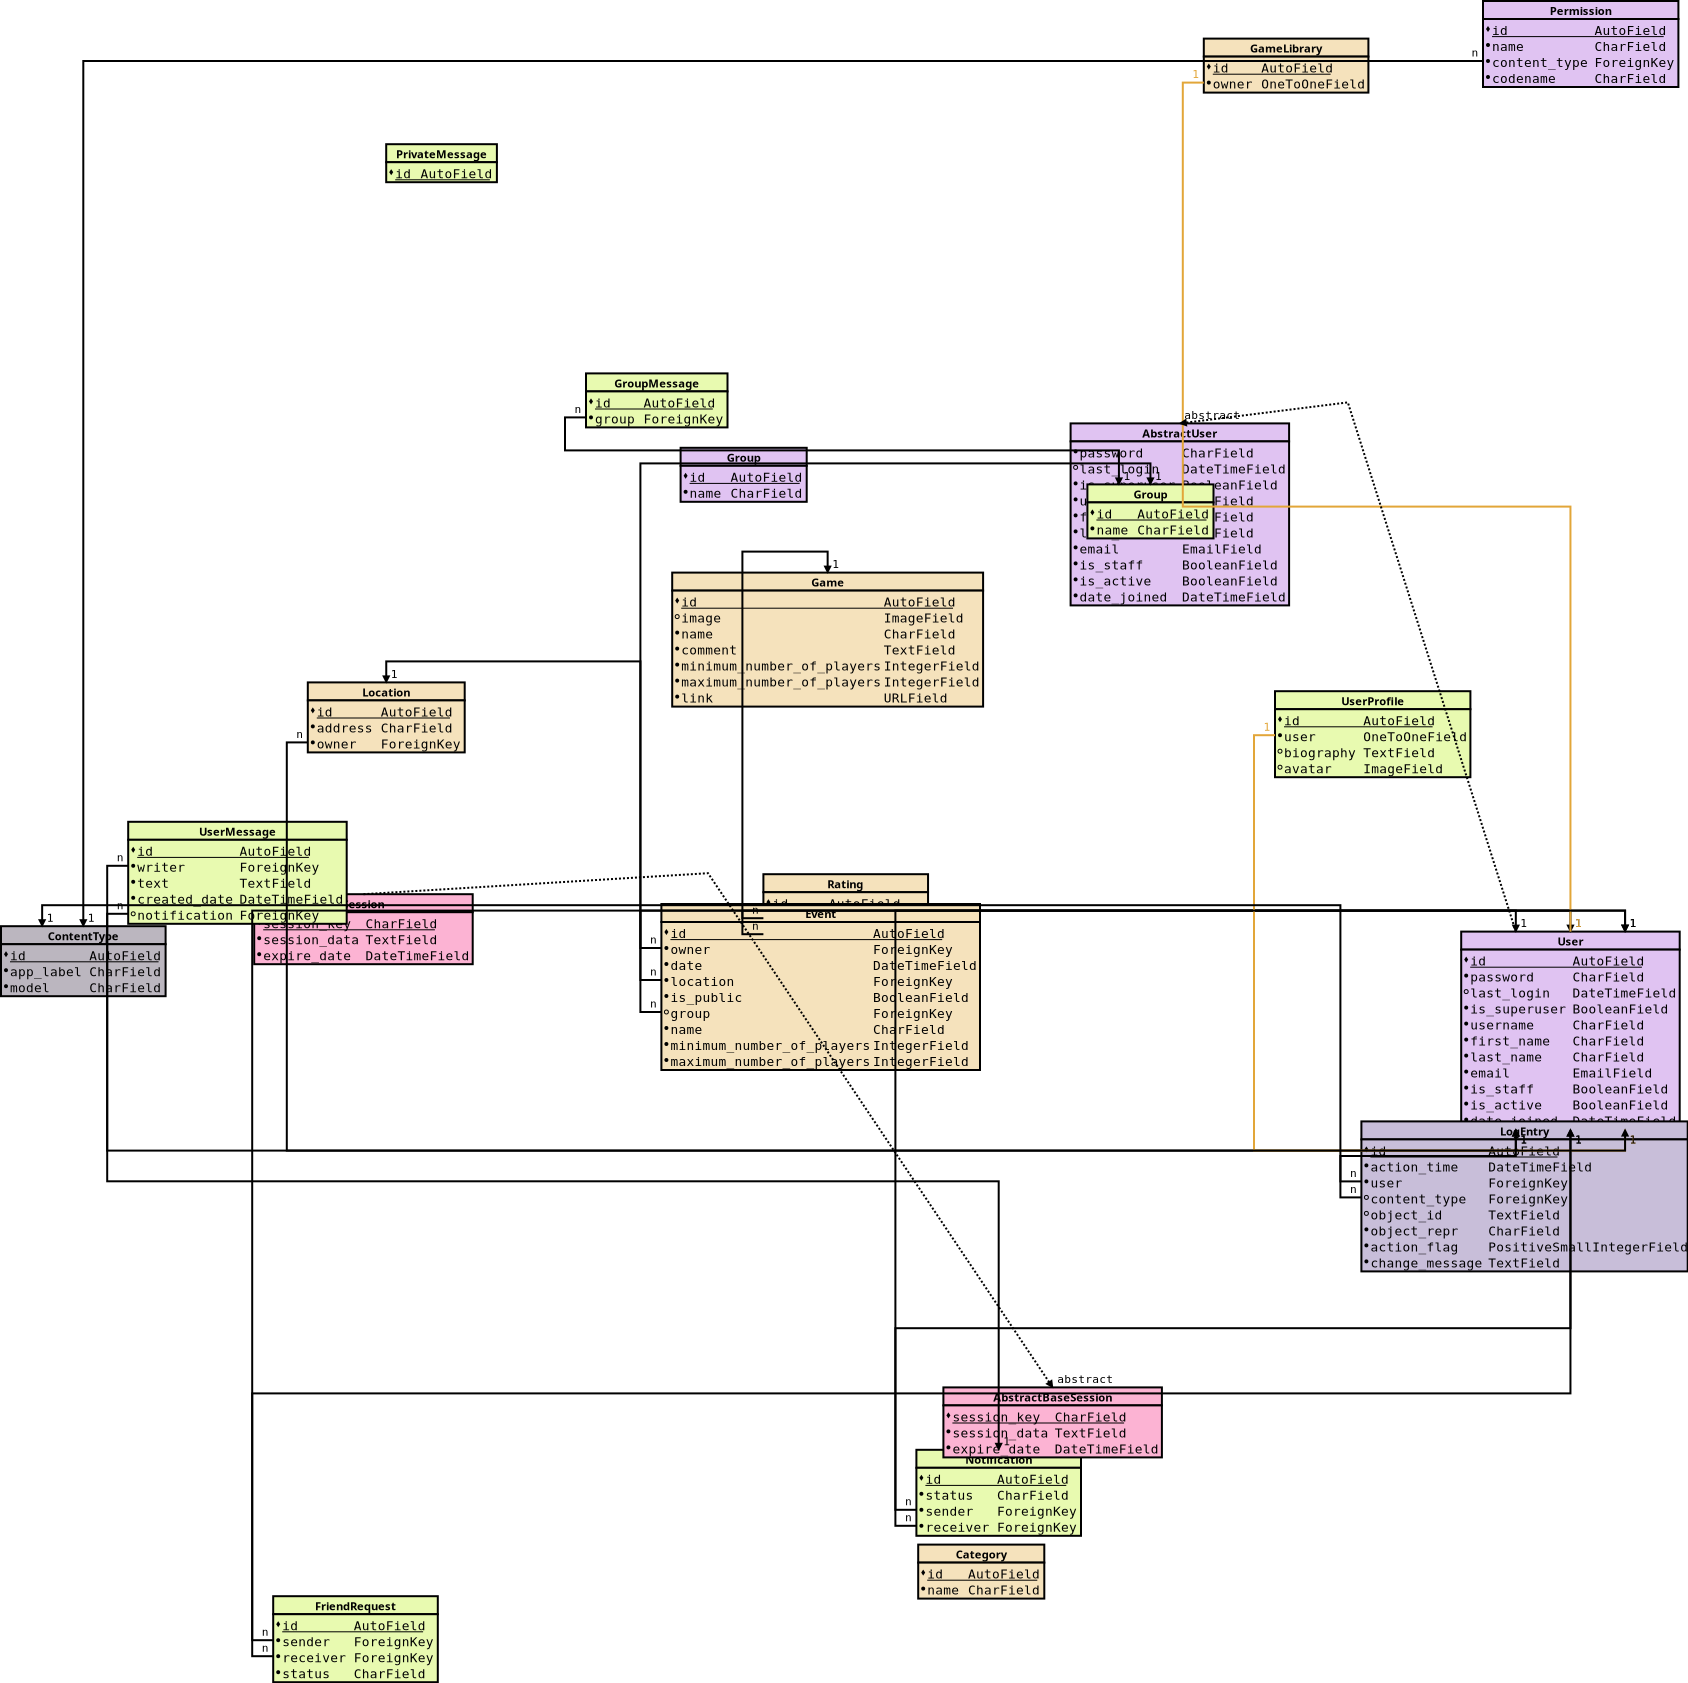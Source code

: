 <?xml version="1.0" encoding="UTF-8"?><dia:diagram xmlns:dia="http://www.lysator.liu.se/~alla/dia/">
  <dia:layer active="true" name="Main" visible="true">
  <dia:object id="O0" type="Database - Table" version="0"><dia:attribute name="meta"><dia:composite type="dict" /></dia:attribute><dia:attribute name="elem_corner"><dia:point val="42.38,43.85" /></dia:attribute><dia:attribute name="name"><dia:string>#Rating#</dia:string></dia:attribute><dia:attribute name="visible_comment"><dia:boolean val="false" /></dia:attribute><dia:attribute name="tagging_comment"><dia:boolean val="false" /></dia:attribute><dia:attribute name="underline_primary_key"><dia:boolean val="true" /></dia:attribute><dia:attribute name="bold_primary_keys"><dia:boolean val="false" /></dia:attribute><dia:attribute name="normal_font"><dia:font family="monospace" name="Courier" style="0" /></dia:attribute><dia:attribute name="name_font"><dia:font family="sans" name="Helvetica-Bold" style="80" /></dia:attribute><dia:attribute name="comment_font"><dia:font family="sans" name="Helvetica-Oblique" style="8" /></dia:attribute><dia:attribute name="normal_font_height"><dia:real val="0.8" /></dia:attribute><dia:attribute name="name_font_height"><dia:real val="0.7" /></dia:attribute><dia:attribute name="comment_font_height"><dia:real val="0.7" /></dia:attribute><dia:attribute name="line_width"><dia:real val="0.1" /></dia:attribute><dia:attribute name="text_colour"><dia:color val="#000000" /></dia:attribute><dia:attribute name="line_colour"><dia:color val="#000000" /></dia:attribute><dia:attribute name="fill_colour"><dia:color val="#F5E2BC" /></dia:attribute><dia:attribute name="attributes"><dia:composite type="table_attribute"><dia:attribute name="name"><dia:string>#id#</dia:string></dia:attribute><dia:attribute name="type"><dia:string>#AutoField#</dia:string></dia:attribute><dia:attribute name="comment"><dia:string>#ID#</dia:string></dia:attribute><dia:attribute name="primary_key"><dia:boolean val="true" /></dia:attribute><dia:attribute name="nullable"><dia:boolean val="false" /></dia:attribute><dia:attribute name="unique"><dia:boolean val="true" /></dia:attribute></dia:composite><dia:composite type="table_attribute"><dia:attribute name="name"><dia:string>#game#</dia:string></dia:attribute><dia:attribute name="type"><dia:string>#ForeignKey#</dia:string></dia:attribute><dia:attribute name="comment"><dia:string>#game#</dia:string></dia:attribute><dia:attribute name="primary_key"><dia:boolean val="false" /></dia:attribute><dia:attribute name="nullable"><dia:boolean val="false" /></dia:attribute><dia:attribute name="unique"><dia:boolean val="false" /></dia:attribute></dia:composite><dia:composite type="table_attribute"><dia:attribute name="name"><dia:string>#user#</dia:string></dia:attribute><dia:attribute name="type"><dia:string>#ForeignKey#</dia:string></dia:attribute><dia:attribute name="comment"><dia:string>#user#</dia:string></dia:attribute><dia:attribute name="primary_key"><dia:boolean val="false" /></dia:attribute><dia:attribute name="nullable"><dia:boolean val="false" /></dia:attribute><dia:attribute name="unique"><dia:boolean val="false" /></dia:attribute></dia:composite><dia:composite type="table_attribute"><dia:attribute name="name"><dia:string>#rating#</dia:string></dia:attribute><dia:attribute name="type"><dia:string>#IntegerField#</dia:string></dia:attribute><dia:attribute name="comment"><dia:string>#rating#</dia:string></dia:attribute><dia:attribute name="primary_key"><dia:boolean val="false" /></dia:attribute><dia:attribute name="nullable"><dia:boolean val="false" /></dia:attribute><dia:attribute name="unique"><dia:boolean val="false" /></dia:attribute></dia:composite><dia:composite type="table_attribute"><dia:attribute name="name"><dia:string>#review#</dia:string></dia:attribute><dia:attribute name="type"><dia:string>#TextField#</dia:string></dia:attribute><dia:attribute name="comment"><dia:string>#review#</dia:string></dia:attribute><dia:attribute name="primary_key"><dia:boolean val="false" /></dia:attribute><dia:attribute name="nullable"><dia:boolean val="false" /></dia:attribute><dia:attribute name="unique"><dia:boolean val="false" /></dia:attribute></dia:composite></dia:attribute></dia:object><dia:object id="O1" type="Database - Table" version="0"><dia:attribute name="meta"><dia:composite type="dict" /></dia:attribute><dia:attribute name="elem_corner"><dia:point val="57.74,21.31" /></dia:attribute><dia:attribute name="name"><dia:string>#AbstractUser#</dia:string></dia:attribute><dia:attribute name="visible_comment"><dia:boolean val="false" /></dia:attribute><dia:attribute name="tagging_comment"><dia:boolean val="false" /></dia:attribute><dia:attribute name="underline_primary_key"><dia:boolean val="true" /></dia:attribute><dia:attribute name="bold_primary_keys"><dia:boolean val="false" /></dia:attribute><dia:attribute name="normal_font"><dia:font family="monospace" name="Courier" style="0" /></dia:attribute><dia:attribute name="name_font"><dia:font family="sans" name="Helvetica-Bold" style="80" /></dia:attribute><dia:attribute name="comment_font"><dia:font family="sans" name="Helvetica-Oblique" style="8" /></dia:attribute><dia:attribute name="normal_font_height"><dia:real val="0.8" /></dia:attribute><dia:attribute name="name_font_height"><dia:real val="0.7" /></dia:attribute><dia:attribute name="comment_font_height"><dia:real val="0.7" /></dia:attribute><dia:attribute name="line_width"><dia:real val="0.1" /></dia:attribute><dia:attribute name="text_colour"><dia:color val="#000000" /></dia:attribute><dia:attribute name="line_colour"><dia:color val="#000000" /></dia:attribute><dia:attribute name="fill_colour"><dia:color val="#E0C3F2" /></dia:attribute><dia:attribute name="attributes"><dia:composite type="table_attribute"><dia:attribute name="name"><dia:string>#password#</dia:string></dia:attribute><dia:attribute name="type"><dia:string>#CharField#</dia:string></dia:attribute><dia:attribute name="comment"><dia:string>#password#</dia:string></dia:attribute><dia:attribute name="primary_key"><dia:boolean val="false" /></dia:attribute><dia:attribute name="nullable"><dia:boolean val="false" /></dia:attribute><dia:attribute name="unique"><dia:boolean val="false" /></dia:attribute></dia:composite><dia:composite type="table_attribute"><dia:attribute name="name"><dia:string>#last_login#</dia:string></dia:attribute><dia:attribute name="type"><dia:string>#DateTimeField#</dia:string></dia:attribute><dia:attribute name="comment"><dia:string>#last login#</dia:string></dia:attribute><dia:attribute name="primary_key"><dia:boolean val="false" /></dia:attribute><dia:attribute name="nullable"><dia:boolean val="true" /></dia:attribute><dia:attribute name="unique"><dia:boolean val="false" /></dia:attribute></dia:composite><dia:composite type="table_attribute"><dia:attribute name="name"><dia:string>#is_superuser#</dia:string></dia:attribute><dia:attribute name="type"><dia:string>#BooleanField#</dia:string></dia:attribute><dia:attribute name="comment"><dia:string>#superuser status#</dia:string></dia:attribute><dia:attribute name="primary_key"><dia:boolean val="false" /></dia:attribute><dia:attribute name="nullable"><dia:boolean val="false" /></dia:attribute><dia:attribute name="unique"><dia:boolean val="false" /></dia:attribute></dia:composite><dia:composite type="table_attribute"><dia:attribute name="name"><dia:string>#username#</dia:string></dia:attribute><dia:attribute name="type"><dia:string>#CharField#</dia:string></dia:attribute><dia:attribute name="comment"><dia:string>#username#</dia:string></dia:attribute><dia:attribute name="primary_key"><dia:boolean val="false" /></dia:attribute><dia:attribute name="nullable"><dia:boolean val="false" /></dia:attribute><dia:attribute name="unique"><dia:boolean val="true" /></dia:attribute></dia:composite><dia:composite type="table_attribute"><dia:attribute name="name"><dia:string>#first_name#</dia:string></dia:attribute><dia:attribute name="type"><dia:string>#CharField#</dia:string></dia:attribute><dia:attribute name="comment"><dia:string>#first name#</dia:string></dia:attribute><dia:attribute name="primary_key"><dia:boolean val="false" /></dia:attribute><dia:attribute name="nullable"><dia:boolean val="false" /></dia:attribute><dia:attribute name="unique"><dia:boolean val="false" /></dia:attribute></dia:composite><dia:composite type="table_attribute"><dia:attribute name="name"><dia:string>#last_name#</dia:string></dia:attribute><dia:attribute name="type"><dia:string>#CharField#</dia:string></dia:attribute><dia:attribute name="comment"><dia:string>#last name#</dia:string></dia:attribute><dia:attribute name="primary_key"><dia:boolean val="false" /></dia:attribute><dia:attribute name="nullable"><dia:boolean val="false" /></dia:attribute><dia:attribute name="unique"><dia:boolean val="false" /></dia:attribute></dia:composite><dia:composite type="table_attribute"><dia:attribute name="name"><dia:string>#email#</dia:string></dia:attribute><dia:attribute name="type"><dia:string>#EmailField#</dia:string></dia:attribute><dia:attribute name="comment"><dia:string>#email address#</dia:string></dia:attribute><dia:attribute name="primary_key"><dia:boolean val="false" /></dia:attribute><dia:attribute name="nullable"><dia:boolean val="false" /></dia:attribute><dia:attribute name="unique"><dia:boolean val="false" /></dia:attribute></dia:composite><dia:composite type="table_attribute"><dia:attribute name="name"><dia:string>#is_staff#</dia:string></dia:attribute><dia:attribute name="type"><dia:string>#BooleanField#</dia:string></dia:attribute><dia:attribute name="comment"><dia:string>#staff status#</dia:string></dia:attribute><dia:attribute name="primary_key"><dia:boolean val="false" /></dia:attribute><dia:attribute name="nullable"><dia:boolean val="false" /></dia:attribute><dia:attribute name="unique"><dia:boolean val="false" /></dia:attribute></dia:composite><dia:composite type="table_attribute"><dia:attribute name="name"><dia:string>#is_active#</dia:string></dia:attribute><dia:attribute name="type"><dia:string>#BooleanField#</dia:string></dia:attribute><dia:attribute name="comment"><dia:string>#active#</dia:string></dia:attribute><dia:attribute name="primary_key"><dia:boolean val="false" /></dia:attribute><dia:attribute name="nullable"><dia:boolean val="false" /></dia:attribute><dia:attribute name="unique"><dia:boolean val="false" /></dia:attribute></dia:composite><dia:composite type="table_attribute"><dia:attribute name="name"><dia:string>#date_joined#</dia:string></dia:attribute><dia:attribute name="type"><dia:string>#DateTimeField#</dia:string></dia:attribute><dia:attribute name="comment"><dia:string>#date joined#</dia:string></dia:attribute><dia:attribute name="primary_key"><dia:boolean val="false" /></dia:attribute><dia:attribute name="nullable"><dia:boolean val="false" /></dia:attribute><dia:attribute name="unique"><dia:boolean val="false" /></dia:attribute></dia:composite></dia:attribute></dia:object><dia:object id="O2" type="Database - Table" version="0"><dia:attribute name="meta"><dia:composite type="dict" /></dia:attribute><dia:attribute name="elem_corner"><dia:point val="37.28,45.34" /></dia:attribute><dia:attribute name="name"><dia:string>#Event#</dia:string></dia:attribute><dia:attribute name="visible_comment"><dia:boolean val="false" /></dia:attribute><dia:attribute name="tagging_comment"><dia:boolean val="false" /></dia:attribute><dia:attribute name="underline_primary_key"><dia:boolean val="true" /></dia:attribute><dia:attribute name="bold_primary_keys"><dia:boolean val="false" /></dia:attribute><dia:attribute name="normal_font"><dia:font family="monospace" name="Courier" style="0" /></dia:attribute><dia:attribute name="name_font"><dia:font family="sans" name="Helvetica-Bold" style="80" /></dia:attribute><dia:attribute name="comment_font"><dia:font family="sans" name="Helvetica-Oblique" style="8" /></dia:attribute><dia:attribute name="normal_font_height"><dia:real val="0.8" /></dia:attribute><dia:attribute name="name_font_height"><dia:real val="0.7" /></dia:attribute><dia:attribute name="comment_font_height"><dia:real val="0.7" /></dia:attribute><dia:attribute name="line_width"><dia:real val="0.1" /></dia:attribute><dia:attribute name="text_colour"><dia:color val="#000000" /></dia:attribute><dia:attribute name="line_colour"><dia:color val="#000000" /></dia:attribute><dia:attribute name="fill_colour"><dia:color val="#F5E2BC" /></dia:attribute><dia:attribute name="attributes"><dia:composite type="table_attribute"><dia:attribute name="name"><dia:string>#id#</dia:string></dia:attribute><dia:attribute name="type"><dia:string>#AutoField#</dia:string></dia:attribute><dia:attribute name="comment"><dia:string>#ID#</dia:string></dia:attribute><dia:attribute name="primary_key"><dia:boolean val="true" /></dia:attribute><dia:attribute name="nullable"><dia:boolean val="false" /></dia:attribute><dia:attribute name="unique"><dia:boolean val="true" /></dia:attribute></dia:composite><dia:composite type="table_attribute"><dia:attribute name="name"><dia:string>#owner#</dia:string></dia:attribute><dia:attribute name="type"><dia:string>#ForeignKey#</dia:string></dia:attribute><dia:attribute name="comment"><dia:string>#owner#</dia:string></dia:attribute><dia:attribute name="primary_key"><dia:boolean val="false" /></dia:attribute><dia:attribute name="nullable"><dia:boolean val="false" /></dia:attribute><dia:attribute name="unique"><dia:boolean val="false" /></dia:attribute></dia:composite><dia:composite type="table_attribute"><dia:attribute name="name"><dia:string>#date#</dia:string></dia:attribute><dia:attribute name="type"><dia:string>#DateTimeField#</dia:string></dia:attribute><dia:attribute name="comment"><dia:string>#date#</dia:string></dia:attribute><dia:attribute name="primary_key"><dia:boolean val="false" /></dia:attribute><dia:attribute name="nullable"><dia:boolean val="false" /></dia:attribute><dia:attribute name="unique"><dia:boolean val="false" /></dia:attribute></dia:composite><dia:composite type="table_attribute"><dia:attribute name="name"><dia:string>#location#</dia:string></dia:attribute><dia:attribute name="type"><dia:string>#ForeignKey#</dia:string></dia:attribute><dia:attribute name="comment"><dia:string>#location#</dia:string></dia:attribute><dia:attribute name="primary_key"><dia:boolean val="false" /></dia:attribute><dia:attribute name="nullable"><dia:boolean val="false" /></dia:attribute><dia:attribute name="unique"><dia:boolean val="false" /></dia:attribute></dia:composite><dia:composite type="table_attribute"><dia:attribute name="name"><dia:string>#is_public#</dia:string></dia:attribute><dia:attribute name="type"><dia:string>#BooleanField#</dia:string></dia:attribute><dia:attribute name="comment"><dia:string>#public#</dia:string></dia:attribute><dia:attribute name="primary_key"><dia:boolean val="false" /></dia:attribute><dia:attribute name="nullable"><dia:boolean val="false" /></dia:attribute><dia:attribute name="unique"><dia:boolean val="false" /></dia:attribute></dia:composite><dia:composite type="table_attribute"><dia:attribute name="name"><dia:string>#group#</dia:string></dia:attribute><dia:attribute name="type"><dia:string>#ForeignKey#</dia:string></dia:attribute><dia:attribute name="comment"><dia:string>#group#</dia:string></dia:attribute><dia:attribute name="primary_key"><dia:boolean val="false" /></dia:attribute><dia:attribute name="nullable"><dia:boolean val="true" /></dia:attribute><dia:attribute name="unique"><dia:boolean val="false" /></dia:attribute></dia:composite><dia:composite type="table_attribute"><dia:attribute name="name"><dia:string>#name#</dia:string></dia:attribute><dia:attribute name="type"><dia:string>#CharField#</dia:string></dia:attribute><dia:attribute name="comment"><dia:string>#name#</dia:string></dia:attribute><dia:attribute name="primary_key"><dia:boolean val="false" /></dia:attribute><dia:attribute name="nullable"><dia:boolean val="false" /></dia:attribute><dia:attribute name="unique"><dia:boolean val="false" /></dia:attribute></dia:composite><dia:composite type="table_attribute"><dia:attribute name="name"><dia:string>#minimum_number_of_players#</dia:string></dia:attribute><dia:attribute name="type"><dia:string>#IntegerField#</dia:string></dia:attribute><dia:attribute name="comment"><dia:string>#minimum number of players#</dia:string></dia:attribute><dia:attribute name="primary_key"><dia:boolean val="false" /></dia:attribute><dia:attribute name="nullable"><dia:boolean val="false" /></dia:attribute><dia:attribute name="unique"><dia:boolean val="false" /></dia:attribute></dia:composite><dia:composite type="table_attribute"><dia:attribute name="name"><dia:string>#maximum_number_of_players#</dia:string></dia:attribute><dia:attribute name="type"><dia:string>#IntegerField#</dia:string></dia:attribute><dia:attribute name="comment"><dia:string>#maximum number of players#</dia:string></dia:attribute><dia:attribute name="primary_key"><dia:boolean val="false" /></dia:attribute><dia:attribute name="nullable"><dia:boolean val="false" /></dia:attribute><dia:attribute name="unique"><dia:boolean val="false" /></dia:attribute></dia:composite></dia:attribute></dia:object><dia:object id="O3" type="Database - Table" version="0"><dia:attribute name="meta"><dia:composite type="dict" /></dia:attribute><dia:attribute name="elem_corner"><dia:point val="38.24,22.53" /></dia:attribute><dia:attribute name="name"><dia:string>#Group#</dia:string></dia:attribute><dia:attribute name="visible_comment"><dia:boolean val="false" /></dia:attribute><dia:attribute name="tagging_comment"><dia:boolean val="false" /></dia:attribute><dia:attribute name="underline_primary_key"><dia:boolean val="true" /></dia:attribute><dia:attribute name="bold_primary_keys"><dia:boolean val="false" /></dia:attribute><dia:attribute name="normal_font"><dia:font family="monospace" name="Courier" style="0" /></dia:attribute><dia:attribute name="name_font"><dia:font family="sans" name="Helvetica-Bold" style="80" /></dia:attribute><dia:attribute name="comment_font"><dia:font family="sans" name="Helvetica-Oblique" style="8" /></dia:attribute><dia:attribute name="normal_font_height"><dia:real val="0.8" /></dia:attribute><dia:attribute name="name_font_height"><dia:real val="0.7" /></dia:attribute><dia:attribute name="comment_font_height"><dia:real val="0.7" /></dia:attribute><dia:attribute name="line_width"><dia:real val="0.1" /></dia:attribute><dia:attribute name="text_colour"><dia:color val="#000000" /></dia:attribute><dia:attribute name="line_colour"><dia:color val="#000000" /></dia:attribute><dia:attribute name="fill_colour"><dia:color val="#E0C3F2" /></dia:attribute><dia:attribute name="attributes"><dia:composite type="table_attribute"><dia:attribute name="name"><dia:string>#id#</dia:string></dia:attribute><dia:attribute name="type"><dia:string>#AutoField#</dia:string></dia:attribute><dia:attribute name="comment"><dia:string>#ID#</dia:string></dia:attribute><dia:attribute name="primary_key"><dia:boolean val="true" /></dia:attribute><dia:attribute name="nullable"><dia:boolean val="false" /></dia:attribute><dia:attribute name="unique"><dia:boolean val="true" /></dia:attribute></dia:composite><dia:composite type="table_attribute"><dia:attribute name="name"><dia:string>#name#</dia:string></dia:attribute><dia:attribute name="type"><dia:string>#CharField#</dia:string></dia:attribute><dia:attribute name="comment"><dia:string>#name#</dia:string></dia:attribute><dia:attribute name="primary_key"><dia:boolean val="false" /></dia:attribute><dia:attribute name="nullable"><dia:boolean val="false" /></dia:attribute><dia:attribute name="unique"><dia:boolean val="true" /></dia:attribute></dia:composite></dia:attribute></dia:object><dia:object id="O4" type="Database - Table" version="0"><dia:attribute name="meta"><dia:composite type="dict" /></dia:attribute><dia:attribute name="elem_corner"><dia:point val="50.03,72.63" /></dia:attribute><dia:attribute name="name"><dia:string>#Notification#</dia:string></dia:attribute><dia:attribute name="visible_comment"><dia:boolean val="false" /></dia:attribute><dia:attribute name="tagging_comment"><dia:boolean val="false" /></dia:attribute><dia:attribute name="underline_primary_key"><dia:boolean val="true" /></dia:attribute><dia:attribute name="bold_primary_keys"><dia:boolean val="false" /></dia:attribute><dia:attribute name="normal_font"><dia:font family="monospace" name="Courier" style="0" /></dia:attribute><dia:attribute name="name_font"><dia:font family="sans" name="Helvetica-Bold" style="80" /></dia:attribute><dia:attribute name="comment_font"><dia:font family="sans" name="Helvetica-Oblique" style="8" /></dia:attribute><dia:attribute name="normal_font_height"><dia:real val="0.8" /></dia:attribute><dia:attribute name="name_font_height"><dia:real val="0.7" /></dia:attribute><dia:attribute name="comment_font_height"><dia:real val="0.7" /></dia:attribute><dia:attribute name="line_width"><dia:real val="0.1" /></dia:attribute><dia:attribute name="text_colour"><dia:color val="#000000" /></dia:attribute><dia:attribute name="line_colour"><dia:color val="#000000" /></dia:attribute><dia:attribute name="fill_colour"><dia:color val="#E8FAB0" /></dia:attribute><dia:attribute name="attributes"><dia:composite type="table_attribute"><dia:attribute name="name"><dia:string>#id#</dia:string></dia:attribute><dia:attribute name="type"><dia:string>#AutoField#</dia:string></dia:attribute><dia:attribute name="comment"><dia:string>#ID#</dia:string></dia:attribute><dia:attribute name="primary_key"><dia:boolean val="true" /></dia:attribute><dia:attribute name="nullable"><dia:boolean val="false" /></dia:attribute><dia:attribute name="unique"><dia:boolean val="true" /></dia:attribute></dia:composite><dia:composite type="table_attribute"><dia:attribute name="name"><dia:string>#status#</dia:string></dia:attribute><dia:attribute name="type"><dia:string>#CharField#</dia:string></dia:attribute><dia:attribute name="comment"><dia:string>#status#</dia:string></dia:attribute><dia:attribute name="primary_key"><dia:boolean val="false" /></dia:attribute><dia:attribute name="nullable"><dia:boolean val="false" /></dia:attribute><dia:attribute name="unique"><dia:boolean val="false" /></dia:attribute></dia:composite><dia:composite type="table_attribute"><dia:attribute name="name"><dia:string>#sender#</dia:string></dia:attribute><dia:attribute name="type"><dia:string>#ForeignKey#</dia:string></dia:attribute><dia:attribute name="comment"><dia:string>#sender#</dia:string></dia:attribute><dia:attribute name="primary_key"><dia:boolean val="false" /></dia:attribute><dia:attribute name="nullable"><dia:boolean val="false" /></dia:attribute><dia:attribute name="unique"><dia:boolean val="false" /></dia:attribute></dia:composite><dia:composite type="table_attribute"><dia:attribute name="name"><dia:string>#receiver#</dia:string></dia:attribute><dia:attribute name="type"><dia:string>#ForeignKey#</dia:string></dia:attribute><dia:attribute name="comment"><dia:string>#receiver#</dia:string></dia:attribute><dia:attribute name="primary_key"><dia:boolean val="false" /></dia:attribute><dia:attribute name="nullable"><dia:boolean val="false" /></dia:attribute><dia:attribute name="unique"><dia:boolean val="false" /></dia:attribute></dia:composite></dia:attribute></dia:object><dia:object id="O5" type="Database - Table" version="0"><dia:attribute name="meta"><dia:composite type="dict" /></dia:attribute><dia:attribute name="elem_corner"><dia:point val="19.60,34.26" /></dia:attribute><dia:attribute name="name"><dia:string>#Location#</dia:string></dia:attribute><dia:attribute name="visible_comment"><dia:boolean val="false" /></dia:attribute><dia:attribute name="tagging_comment"><dia:boolean val="false" /></dia:attribute><dia:attribute name="underline_primary_key"><dia:boolean val="true" /></dia:attribute><dia:attribute name="bold_primary_keys"><dia:boolean val="false" /></dia:attribute><dia:attribute name="normal_font"><dia:font family="monospace" name="Courier" style="0" /></dia:attribute><dia:attribute name="name_font"><dia:font family="sans" name="Helvetica-Bold" style="80" /></dia:attribute><dia:attribute name="comment_font"><dia:font family="sans" name="Helvetica-Oblique" style="8" /></dia:attribute><dia:attribute name="normal_font_height"><dia:real val="0.8" /></dia:attribute><dia:attribute name="name_font_height"><dia:real val="0.7" /></dia:attribute><dia:attribute name="comment_font_height"><dia:real val="0.7" /></dia:attribute><dia:attribute name="line_width"><dia:real val="0.1" /></dia:attribute><dia:attribute name="text_colour"><dia:color val="#000000" /></dia:attribute><dia:attribute name="line_colour"><dia:color val="#000000" /></dia:attribute><dia:attribute name="fill_colour"><dia:color val="#F5E2BC" /></dia:attribute><dia:attribute name="attributes"><dia:composite type="table_attribute"><dia:attribute name="name"><dia:string>#id#</dia:string></dia:attribute><dia:attribute name="type"><dia:string>#AutoField#</dia:string></dia:attribute><dia:attribute name="comment"><dia:string>#ID#</dia:string></dia:attribute><dia:attribute name="primary_key"><dia:boolean val="true" /></dia:attribute><dia:attribute name="nullable"><dia:boolean val="false" /></dia:attribute><dia:attribute name="unique"><dia:boolean val="true" /></dia:attribute></dia:composite><dia:composite type="table_attribute"><dia:attribute name="name"><dia:string>#address#</dia:string></dia:attribute><dia:attribute name="type"><dia:string>#CharField#</dia:string></dia:attribute><dia:attribute name="comment"><dia:string>#address#</dia:string></dia:attribute><dia:attribute name="primary_key"><dia:boolean val="false" /></dia:attribute><dia:attribute name="nullable"><dia:boolean val="false" /></dia:attribute><dia:attribute name="unique"><dia:boolean val="false" /></dia:attribute></dia:composite><dia:composite type="table_attribute"><dia:attribute name="name"><dia:string>#owner#</dia:string></dia:attribute><dia:attribute name="type"><dia:string>#ForeignKey#</dia:string></dia:attribute><dia:attribute name="comment"><dia:string>#owner#</dia:string></dia:attribute><dia:attribute name="primary_key"><dia:boolean val="false" /></dia:attribute><dia:attribute name="nullable"><dia:boolean val="false" /></dia:attribute><dia:attribute name="unique"><dia:boolean val="false" /></dia:attribute></dia:composite></dia:attribute></dia:object><dia:object id="O6" type="Database - Table" version="0"><dia:attribute name="meta"><dia:composite type="dict" /></dia:attribute><dia:attribute name="elem_corner"><dia:point val="67.96,34.70" /></dia:attribute><dia:attribute name="name"><dia:string>#UserProfile#</dia:string></dia:attribute><dia:attribute name="visible_comment"><dia:boolean val="false" /></dia:attribute><dia:attribute name="tagging_comment"><dia:boolean val="false" /></dia:attribute><dia:attribute name="underline_primary_key"><dia:boolean val="true" /></dia:attribute><dia:attribute name="bold_primary_keys"><dia:boolean val="false" /></dia:attribute><dia:attribute name="normal_font"><dia:font family="monospace" name="Courier" style="0" /></dia:attribute><dia:attribute name="name_font"><dia:font family="sans" name="Helvetica-Bold" style="80" /></dia:attribute><dia:attribute name="comment_font"><dia:font family="sans" name="Helvetica-Oblique" style="8" /></dia:attribute><dia:attribute name="normal_font_height"><dia:real val="0.8" /></dia:attribute><dia:attribute name="name_font_height"><dia:real val="0.7" /></dia:attribute><dia:attribute name="comment_font_height"><dia:real val="0.7" /></dia:attribute><dia:attribute name="line_width"><dia:real val="0.1" /></dia:attribute><dia:attribute name="text_colour"><dia:color val="#000000" /></dia:attribute><dia:attribute name="line_colour"><dia:color val="#000000" /></dia:attribute><dia:attribute name="fill_colour"><dia:color val="#E8FAB0" /></dia:attribute><dia:attribute name="attributes"><dia:composite type="table_attribute"><dia:attribute name="name"><dia:string>#id#</dia:string></dia:attribute><dia:attribute name="type"><dia:string>#AutoField#</dia:string></dia:attribute><dia:attribute name="comment"><dia:string>#ID#</dia:string></dia:attribute><dia:attribute name="primary_key"><dia:boolean val="true" /></dia:attribute><dia:attribute name="nullable"><dia:boolean val="false" /></dia:attribute><dia:attribute name="unique"><dia:boolean val="true" /></dia:attribute></dia:composite><dia:composite type="table_attribute"><dia:attribute name="name"><dia:string>#user#</dia:string></dia:attribute><dia:attribute name="type"><dia:string>#OneToOneField#</dia:string></dia:attribute><dia:attribute name="comment"><dia:string>#user#</dia:string></dia:attribute><dia:attribute name="primary_key"><dia:boolean val="false" /></dia:attribute><dia:attribute name="nullable"><dia:boolean val="false" /></dia:attribute><dia:attribute name="unique"><dia:boolean val="true" /></dia:attribute></dia:composite><dia:composite type="table_attribute"><dia:attribute name="name"><dia:string>#biography#</dia:string></dia:attribute><dia:attribute name="type"><dia:string>#TextField#</dia:string></dia:attribute><dia:attribute name="comment"><dia:string>#biography#</dia:string></dia:attribute><dia:attribute name="primary_key"><dia:boolean val="false" /></dia:attribute><dia:attribute name="nullable"><dia:boolean val="true" /></dia:attribute><dia:attribute name="unique"><dia:boolean val="false" /></dia:attribute></dia:composite><dia:composite type="table_attribute"><dia:attribute name="name"><dia:string>#avatar#</dia:string></dia:attribute><dia:attribute name="type"><dia:string>#ImageField#</dia:string></dia:attribute><dia:attribute name="comment"><dia:string>#avatar#</dia:string></dia:attribute><dia:attribute name="primary_key"><dia:boolean val="false" /></dia:attribute><dia:attribute name="nullable"><dia:boolean val="true" /></dia:attribute><dia:attribute name="unique"><dia:boolean val="false" /></dia:attribute></dia:composite></dia:attribute></dia:object><dia:object id="O7" type="Database - Table" version="0"><dia:attribute name="meta"><dia:composite type="dict" /></dia:attribute><dia:attribute name="elem_corner"><dia:point val="37.82,28.77" /></dia:attribute><dia:attribute name="name"><dia:string>#Game#</dia:string></dia:attribute><dia:attribute name="visible_comment"><dia:boolean val="false" /></dia:attribute><dia:attribute name="tagging_comment"><dia:boolean val="false" /></dia:attribute><dia:attribute name="underline_primary_key"><dia:boolean val="true" /></dia:attribute><dia:attribute name="bold_primary_keys"><dia:boolean val="false" /></dia:attribute><dia:attribute name="normal_font"><dia:font family="monospace" name="Courier" style="0" /></dia:attribute><dia:attribute name="name_font"><dia:font family="sans" name="Helvetica-Bold" style="80" /></dia:attribute><dia:attribute name="comment_font"><dia:font family="sans" name="Helvetica-Oblique" style="8" /></dia:attribute><dia:attribute name="normal_font_height"><dia:real val="0.8" /></dia:attribute><dia:attribute name="name_font_height"><dia:real val="0.7" /></dia:attribute><dia:attribute name="comment_font_height"><dia:real val="0.7" /></dia:attribute><dia:attribute name="line_width"><dia:real val="0.1" /></dia:attribute><dia:attribute name="text_colour"><dia:color val="#000000" /></dia:attribute><dia:attribute name="line_colour"><dia:color val="#000000" /></dia:attribute><dia:attribute name="fill_colour"><dia:color val="#F5E2BC" /></dia:attribute><dia:attribute name="attributes"><dia:composite type="table_attribute"><dia:attribute name="name"><dia:string>#id#</dia:string></dia:attribute><dia:attribute name="type"><dia:string>#AutoField#</dia:string></dia:attribute><dia:attribute name="comment"><dia:string>#ID#</dia:string></dia:attribute><dia:attribute name="primary_key"><dia:boolean val="true" /></dia:attribute><dia:attribute name="nullable"><dia:boolean val="false" /></dia:attribute><dia:attribute name="unique"><dia:boolean val="true" /></dia:attribute></dia:composite><dia:composite type="table_attribute"><dia:attribute name="name"><dia:string>#image#</dia:string></dia:attribute><dia:attribute name="type"><dia:string>#ImageField#</dia:string></dia:attribute><dia:attribute name="comment"><dia:string>#image#</dia:string></dia:attribute><dia:attribute name="primary_key"><dia:boolean val="false" /></dia:attribute><dia:attribute name="nullable"><dia:boolean val="true" /></dia:attribute><dia:attribute name="unique"><dia:boolean val="false" /></dia:attribute></dia:composite><dia:composite type="table_attribute"><dia:attribute name="name"><dia:string>#name#</dia:string></dia:attribute><dia:attribute name="type"><dia:string>#CharField#</dia:string></dia:attribute><dia:attribute name="comment"><dia:string>#name#</dia:string></dia:attribute><dia:attribute name="primary_key"><dia:boolean val="false" /></dia:attribute><dia:attribute name="nullable"><dia:boolean val="false" /></dia:attribute><dia:attribute name="unique"><dia:boolean val="false" /></dia:attribute></dia:composite><dia:composite type="table_attribute"><dia:attribute name="name"><dia:string>#comment#</dia:string></dia:attribute><dia:attribute name="type"><dia:string>#TextField#</dia:string></dia:attribute><dia:attribute name="comment"><dia:string>#Comment#</dia:string></dia:attribute><dia:attribute name="primary_key"><dia:boolean val="false" /></dia:attribute><dia:attribute name="nullable"><dia:boolean val="false" /></dia:attribute><dia:attribute name="unique"><dia:boolean val="false" /></dia:attribute></dia:composite><dia:composite type="table_attribute"><dia:attribute name="name"><dia:string>#minimum_number_of_players#</dia:string></dia:attribute><dia:attribute name="type"><dia:string>#IntegerField#</dia:string></dia:attribute><dia:attribute name="comment"><dia:string>#minimum number of players#</dia:string></dia:attribute><dia:attribute name="primary_key"><dia:boolean val="false" /></dia:attribute><dia:attribute name="nullable"><dia:boolean val="false" /></dia:attribute><dia:attribute name="unique"><dia:boolean val="false" /></dia:attribute></dia:composite><dia:composite type="table_attribute"><dia:attribute name="name"><dia:string>#maximum_number_of_players#</dia:string></dia:attribute><dia:attribute name="type"><dia:string>#IntegerField#</dia:string></dia:attribute><dia:attribute name="comment"><dia:string>#maximum number of players#</dia:string></dia:attribute><dia:attribute name="primary_key"><dia:boolean val="false" /></dia:attribute><dia:attribute name="nullable"><dia:boolean val="false" /></dia:attribute><dia:attribute name="unique"><dia:boolean val="false" /></dia:attribute></dia:composite><dia:composite type="table_attribute"><dia:attribute name="name"><dia:string>#link#</dia:string></dia:attribute><dia:attribute name="type"><dia:string>#URLField#</dia:string></dia:attribute><dia:attribute name="comment"><dia:string>#link#</dia:string></dia:attribute><dia:attribute name="primary_key"><dia:boolean val="false" /></dia:attribute><dia:attribute name="nullable"><dia:boolean val="false" /></dia:attribute><dia:attribute name="unique"><dia:boolean val="false" /></dia:attribute></dia:composite></dia:attribute></dia:object><dia:object id="O8" type="Database - Table" version="0"><dia:attribute name="meta"><dia:composite type="dict" /></dia:attribute><dia:attribute name="elem_corner"><dia:point val="58.58,24.36" /></dia:attribute><dia:attribute name="name"><dia:string>#Group#</dia:string></dia:attribute><dia:attribute name="visible_comment"><dia:boolean val="false" /></dia:attribute><dia:attribute name="tagging_comment"><dia:boolean val="false" /></dia:attribute><dia:attribute name="underline_primary_key"><dia:boolean val="true" /></dia:attribute><dia:attribute name="bold_primary_keys"><dia:boolean val="false" /></dia:attribute><dia:attribute name="normal_font"><dia:font family="monospace" name="Courier" style="0" /></dia:attribute><dia:attribute name="name_font"><dia:font family="sans" name="Helvetica-Bold" style="80" /></dia:attribute><dia:attribute name="comment_font"><dia:font family="sans" name="Helvetica-Oblique" style="8" /></dia:attribute><dia:attribute name="normal_font_height"><dia:real val="0.8" /></dia:attribute><dia:attribute name="name_font_height"><dia:real val="0.7" /></dia:attribute><dia:attribute name="comment_font_height"><dia:real val="0.7" /></dia:attribute><dia:attribute name="line_width"><dia:real val="0.1" /></dia:attribute><dia:attribute name="text_colour"><dia:color val="#000000" /></dia:attribute><dia:attribute name="line_colour"><dia:color val="#000000" /></dia:attribute><dia:attribute name="fill_colour"><dia:color val="#E8FAB0" /></dia:attribute><dia:attribute name="attributes"><dia:composite type="table_attribute"><dia:attribute name="name"><dia:string>#id#</dia:string></dia:attribute><dia:attribute name="type"><dia:string>#AutoField#</dia:string></dia:attribute><dia:attribute name="comment"><dia:string>#ID#</dia:string></dia:attribute><dia:attribute name="primary_key"><dia:boolean val="true" /></dia:attribute><dia:attribute name="nullable"><dia:boolean val="false" /></dia:attribute><dia:attribute name="unique"><dia:boolean val="true" /></dia:attribute></dia:composite><dia:composite type="table_attribute"><dia:attribute name="name"><dia:string>#name#</dia:string></dia:attribute><dia:attribute name="type"><dia:string>#CharField#</dia:string></dia:attribute><dia:attribute name="comment"><dia:string>#name#</dia:string></dia:attribute><dia:attribute name="primary_key"><dia:boolean val="false" /></dia:attribute><dia:attribute name="nullable"><dia:boolean val="false" /></dia:attribute><dia:attribute name="unique"><dia:boolean val="false" /></dia:attribute></dia:composite></dia:attribute></dia:object><dia:object id="O9" type="Database - Table" version="0"><dia:attribute name="meta"><dia:composite type="dict" /></dia:attribute><dia:attribute name="elem_corner"><dia:point val="64.40,2.07" /></dia:attribute><dia:attribute name="name"><dia:string>#GameLibrary#</dia:string></dia:attribute><dia:attribute name="visible_comment"><dia:boolean val="false" /></dia:attribute><dia:attribute name="tagging_comment"><dia:boolean val="false" /></dia:attribute><dia:attribute name="underline_primary_key"><dia:boolean val="true" /></dia:attribute><dia:attribute name="bold_primary_keys"><dia:boolean val="false" /></dia:attribute><dia:attribute name="normal_font"><dia:font family="monospace" name="Courier" style="0" /></dia:attribute><dia:attribute name="name_font"><dia:font family="sans" name="Helvetica-Bold" style="80" /></dia:attribute><dia:attribute name="comment_font"><dia:font family="sans" name="Helvetica-Oblique" style="8" /></dia:attribute><dia:attribute name="normal_font_height"><dia:real val="0.8" /></dia:attribute><dia:attribute name="name_font_height"><dia:real val="0.7" /></dia:attribute><dia:attribute name="comment_font_height"><dia:real val="0.7" /></dia:attribute><dia:attribute name="line_width"><dia:real val="0.1" /></dia:attribute><dia:attribute name="text_colour"><dia:color val="#000000" /></dia:attribute><dia:attribute name="line_colour"><dia:color val="#000000" /></dia:attribute><dia:attribute name="fill_colour"><dia:color val="#F5E2BC" /></dia:attribute><dia:attribute name="attributes"><dia:composite type="table_attribute"><dia:attribute name="name"><dia:string>#id#</dia:string></dia:attribute><dia:attribute name="type"><dia:string>#AutoField#</dia:string></dia:attribute><dia:attribute name="comment"><dia:string>#ID#</dia:string></dia:attribute><dia:attribute name="primary_key"><dia:boolean val="true" /></dia:attribute><dia:attribute name="nullable"><dia:boolean val="false" /></dia:attribute><dia:attribute name="unique"><dia:boolean val="true" /></dia:attribute></dia:composite><dia:composite type="table_attribute"><dia:attribute name="name"><dia:string>#owner#</dia:string></dia:attribute><dia:attribute name="type"><dia:string>#OneToOneField#</dia:string></dia:attribute><dia:attribute name="comment"><dia:string>#owner#</dia:string></dia:attribute><dia:attribute name="primary_key"><dia:boolean val="false" /></dia:attribute><dia:attribute name="nullable"><dia:boolean val="false" /></dia:attribute><dia:attribute name="unique"><dia:boolean val="true" /></dia:attribute></dia:composite></dia:attribute></dia:object><dia:object id="O10" type="Database - Table" version="0"><dia:attribute name="meta"><dia:composite type="dict" /></dia:attribute><dia:attribute name="elem_corner"><dia:point val="77.27,46.72" /></dia:attribute><dia:attribute name="name"><dia:string>#User#</dia:string></dia:attribute><dia:attribute name="visible_comment"><dia:boolean val="false" /></dia:attribute><dia:attribute name="tagging_comment"><dia:boolean val="false" /></dia:attribute><dia:attribute name="underline_primary_key"><dia:boolean val="true" /></dia:attribute><dia:attribute name="bold_primary_keys"><dia:boolean val="false" /></dia:attribute><dia:attribute name="normal_font"><dia:font family="monospace" name="Courier" style="0" /></dia:attribute><dia:attribute name="name_font"><dia:font family="sans" name="Helvetica-Bold" style="80" /></dia:attribute><dia:attribute name="comment_font"><dia:font family="sans" name="Helvetica-Oblique" style="8" /></dia:attribute><dia:attribute name="normal_font_height"><dia:real val="0.8" /></dia:attribute><dia:attribute name="name_font_height"><dia:real val="0.7" /></dia:attribute><dia:attribute name="comment_font_height"><dia:real val="0.7" /></dia:attribute><dia:attribute name="line_width"><dia:real val="0.1" /></dia:attribute><dia:attribute name="text_colour"><dia:color val="#000000" /></dia:attribute><dia:attribute name="line_colour"><dia:color val="#000000" /></dia:attribute><dia:attribute name="fill_colour"><dia:color val="#E0C3F2" /></dia:attribute><dia:attribute name="attributes"><dia:composite type="table_attribute"><dia:attribute name="name"><dia:string>#id#</dia:string></dia:attribute><dia:attribute name="type"><dia:string>#AutoField#</dia:string></dia:attribute><dia:attribute name="comment"><dia:string>#ID#</dia:string></dia:attribute><dia:attribute name="primary_key"><dia:boolean val="true" /></dia:attribute><dia:attribute name="nullable"><dia:boolean val="false" /></dia:attribute><dia:attribute name="unique"><dia:boolean val="true" /></dia:attribute></dia:composite><dia:composite type="table_attribute"><dia:attribute name="name"><dia:string>#password#</dia:string></dia:attribute><dia:attribute name="type"><dia:string>#CharField#</dia:string></dia:attribute><dia:attribute name="comment"><dia:string>#password#</dia:string></dia:attribute><dia:attribute name="primary_key"><dia:boolean val="false" /></dia:attribute><dia:attribute name="nullable"><dia:boolean val="false" /></dia:attribute><dia:attribute name="unique"><dia:boolean val="false" /></dia:attribute></dia:composite><dia:composite type="table_attribute"><dia:attribute name="name"><dia:string>#last_login#</dia:string></dia:attribute><dia:attribute name="type"><dia:string>#DateTimeField#</dia:string></dia:attribute><dia:attribute name="comment"><dia:string>#last login#</dia:string></dia:attribute><dia:attribute name="primary_key"><dia:boolean val="false" /></dia:attribute><dia:attribute name="nullable"><dia:boolean val="true" /></dia:attribute><dia:attribute name="unique"><dia:boolean val="false" /></dia:attribute></dia:composite><dia:composite type="table_attribute"><dia:attribute name="name"><dia:string>#is_superuser#</dia:string></dia:attribute><dia:attribute name="type"><dia:string>#BooleanField#</dia:string></dia:attribute><dia:attribute name="comment"><dia:string>#superuser status#</dia:string></dia:attribute><dia:attribute name="primary_key"><dia:boolean val="false" /></dia:attribute><dia:attribute name="nullable"><dia:boolean val="false" /></dia:attribute><dia:attribute name="unique"><dia:boolean val="false" /></dia:attribute></dia:composite><dia:composite type="table_attribute"><dia:attribute name="name"><dia:string>#username#</dia:string></dia:attribute><dia:attribute name="type"><dia:string>#CharField#</dia:string></dia:attribute><dia:attribute name="comment"><dia:string>#username#</dia:string></dia:attribute><dia:attribute name="primary_key"><dia:boolean val="false" /></dia:attribute><dia:attribute name="nullable"><dia:boolean val="false" /></dia:attribute><dia:attribute name="unique"><dia:boolean val="true" /></dia:attribute></dia:composite><dia:composite type="table_attribute"><dia:attribute name="name"><dia:string>#first_name#</dia:string></dia:attribute><dia:attribute name="type"><dia:string>#CharField#</dia:string></dia:attribute><dia:attribute name="comment"><dia:string>#first name#</dia:string></dia:attribute><dia:attribute name="primary_key"><dia:boolean val="false" /></dia:attribute><dia:attribute name="nullable"><dia:boolean val="false" /></dia:attribute><dia:attribute name="unique"><dia:boolean val="false" /></dia:attribute></dia:composite><dia:composite type="table_attribute"><dia:attribute name="name"><dia:string>#last_name#</dia:string></dia:attribute><dia:attribute name="type"><dia:string>#CharField#</dia:string></dia:attribute><dia:attribute name="comment"><dia:string>#last name#</dia:string></dia:attribute><dia:attribute name="primary_key"><dia:boolean val="false" /></dia:attribute><dia:attribute name="nullable"><dia:boolean val="false" /></dia:attribute><dia:attribute name="unique"><dia:boolean val="false" /></dia:attribute></dia:composite><dia:composite type="table_attribute"><dia:attribute name="name"><dia:string>#email#</dia:string></dia:attribute><dia:attribute name="type"><dia:string>#EmailField#</dia:string></dia:attribute><dia:attribute name="comment"><dia:string>#email address#</dia:string></dia:attribute><dia:attribute name="primary_key"><dia:boolean val="false" /></dia:attribute><dia:attribute name="nullable"><dia:boolean val="false" /></dia:attribute><dia:attribute name="unique"><dia:boolean val="false" /></dia:attribute></dia:composite><dia:composite type="table_attribute"><dia:attribute name="name"><dia:string>#is_staff#</dia:string></dia:attribute><dia:attribute name="type"><dia:string>#BooleanField#</dia:string></dia:attribute><dia:attribute name="comment"><dia:string>#staff status#</dia:string></dia:attribute><dia:attribute name="primary_key"><dia:boolean val="false" /></dia:attribute><dia:attribute name="nullable"><dia:boolean val="false" /></dia:attribute><dia:attribute name="unique"><dia:boolean val="false" /></dia:attribute></dia:composite><dia:composite type="table_attribute"><dia:attribute name="name"><dia:string>#is_active#</dia:string></dia:attribute><dia:attribute name="type"><dia:string>#BooleanField#</dia:string></dia:attribute><dia:attribute name="comment"><dia:string>#active#</dia:string></dia:attribute><dia:attribute name="primary_key"><dia:boolean val="false" /></dia:attribute><dia:attribute name="nullable"><dia:boolean val="false" /></dia:attribute><dia:attribute name="unique"><dia:boolean val="false" /></dia:attribute></dia:composite><dia:composite type="table_attribute"><dia:attribute name="name"><dia:string>#date_joined#</dia:string></dia:attribute><dia:attribute name="type"><dia:string>#DateTimeField#</dia:string></dia:attribute><dia:attribute name="comment"><dia:string>#date joined#</dia:string></dia:attribute><dia:attribute name="primary_key"><dia:boolean val="false" /></dia:attribute><dia:attribute name="nullable"><dia:boolean val="false" /></dia:attribute><dia:attribute name="unique"><dia:boolean val="false" /></dia:attribute></dia:composite></dia:attribute></dia:object><dia:object id="O11" type="Database - Table" version="0"><dia:attribute name="meta"><dia:composite type="dict" /></dia:attribute><dia:attribute name="elem_corner"><dia:point val="51.38,69.51" /></dia:attribute><dia:attribute name="name"><dia:string>#AbstractBaseSession#</dia:string></dia:attribute><dia:attribute name="visible_comment"><dia:boolean val="false" /></dia:attribute><dia:attribute name="tagging_comment"><dia:boolean val="false" /></dia:attribute><dia:attribute name="underline_primary_key"><dia:boolean val="true" /></dia:attribute><dia:attribute name="bold_primary_keys"><dia:boolean val="false" /></dia:attribute><dia:attribute name="normal_font"><dia:font family="monospace" name="Courier" style="0" /></dia:attribute><dia:attribute name="name_font"><dia:font family="sans" name="Helvetica-Bold" style="80" /></dia:attribute><dia:attribute name="comment_font"><dia:font family="sans" name="Helvetica-Oblique" style="8" /></dia:attribute><dia:attribute name="normal_font_height"><dia:real val="0.8" /></dia:attribute><dia:attribute name="name_font_height"><dia:real val="0.7" /></dia:attribute><dia:attribute name="comment_font_height"><dia:real val="0.7" /></dia:attribute><dia:attribute name="line_width"><dia:real val="0.1" /></dia:attribute><dia:attribute name="text_colour"><dia:color val="#000000" /></dia:attribute><dia:attribute name="line_colour"><dia:color val="#000000" /></dia:attribute><dia:attribute name="fill_colour"><dia:color val="#FCB3D3" /></dia:attribute><dia:attribute name="attributes"><dia:composite type="table_attribute"><dia:attribute name="name"><dia:string>#session_key#</dia:string></dia:attribute><dia:attribute name="type"><dia:string>#CharField#</dia:string></dia:attribute><dia:attribute name="comment"><dia:string>#session key#</dia:string></dia:attribute><dia:attribute name="primary_key"><dia:boolean val="true" /></dia:attribute><dia:attribute name="nullable"><dia:boolean val="false" /></dia:attribute><dia:attribute name="unique"><dia:boolean val="true" /></dia:attribute></dia:composite><dia:composite type="table_attribute"><dia:attribute name="name"><dia:string>#session_data#</dia:string></dia:attribute><dia:attribute name="type"><dia:string>#TextField#</dia:string></dia:attribute><dia:attribute name="comment"><dia:string>#session data#</dia:string></dia:attribute><dia:attribute name="primary_key"><dia:boolean val="false" /></dia:attribute><dia:attribute name="nullable"><dia:boolean val="false" /></dia:attribute><dia:attribute name="unique"><dia:boolean val="false" /></dia:attribute></dia:composite><dia:composite type="table_attribute"><dia:attribute name="name"><dia:string>#expire_date#</dia:string></dia:attribute><dia:attribute name="type"><dia:string>#DateTimeField#</dia:string></dia:attribute><dia:attribute name="comment"><dia:string>#expire date#</dia:string></dia:attribute><dia:attribute name="primary_key"><dia:boolean val="false" /></dia:attribute><dia:attribute name="nullable"><dia:boolean val="false" /></dia:attribute><dia:attribute name="unique"><dia:boolean val="false" /></dia:attribute></dia:composite></dia:attribute></dia:object><dia:object id="O12" type="Database - Table" version="0"><dia:attribute name="meta"><dia:composite type="dict" /></dia:attribute><dia:attribute name="elem_corner"><dia:point val="17.87,79.95" /></dia:attribute><dia:attribute name="name"><dia:string>#FriendRequest#</dia:string></dia:attribute><dia:attribute name="visible_comment"><dia:boolean val="false" /></dia:attribute><dia:attribute name="tagging_comment"><dia:boolean val="false" /></dia:attribute><dia:attribute name="underline_primary_key"><dia:boolean val="true" /></dia:attribute><dia:attribute name="bold_primary_keys"><dia:boolean val="false" /></dia:attribute><dia:attribute name="normal_font"><dia:font family="monospace" name="Courier" style="0" /></dia:attribute><dia:attribute name="name_font"><dia:font family="sans" name="Helvetica-Bold" style="80" /></dia:attribute><dia:attribute name="comment_font"><dia:font family="sans" name="Helvetica-Oblique" style="8" /></dia:attribute><dia:attribute name="normal_font_height"><dia:real val="0.8" /></dia:attribute><dia:attribute name="name_font_height"><dia:real val="0.7" /></dia:attribute><dia:attribute name="comment_font_height"><dia:real val="0.7" /></dia:attribute><dia:attribute name="line_width"><dia:real val="0.1" /></dia:attribute><dia:attribute name="text_colour"><dia:color val="#000000" /></dia:attribute><dia:attribute name="line_colour"><dia:color val="#000000" /></dia:attribute><dia:attribute name="fill_colour"><dia:color val="#E8FAB0" /></dia:attribute><dia:attribute name="attributes"><dia:composite type="table_attribute"><dia:attribute name="name"><dia:string>#id#</dia:string></dia:attribute><dia:attribute name="type"><dia:string>#AutoField#</dia:string></dia:attribute><dia:attribute name="comment"><dia:string>#ID#</dia:string></dia:attribute><dia:attribute name="primary_key"><dia:boolean val="true" /></dia:attribute><dia:attribute name="nullable"><dia:boolean val="false" /></dia:attribute><dia:attribute name="unique"><dia:boolean val="true" /></dia:attribute></dia:composite><dia:composite type="table_attribute"><dia:attribute name="name"><dia:string>#sender#</dia:string></dia:attribute><dia:attribute name="type"><dia:string>#ForeignKey#</dia:string></dia:attribute><dia:attribute name="comment"><dia:string>#sender#</dia:string></dia:attribute><dia:attribute name="primary_key"><dia:boolean val="false" /></dia:attribute><dia:attribute name="nullable"><dia:boolean val="false" /></dia:attribute><dia:attribute name="unique"><dia:boolean val="false" /></dia:attribute></dia:composite><dia:composite type="table_attribute"><dia:attribute name="name"><dia:string>#receiver#</dia:string></dia:attribute><dia:attribute name="type"><dia:string>#ForeignKey#</dia:string></dia:attribute><dia:attribute name="comment"><dia:string>#receiver#</dia:string></dia:attribute><dia:attribute name="primary_key"><dia:boolean val="false" /></dia:attribute><dia:attribute name="nullable"><dia:boolean val="false" /></dia:attribute><dia:attribute name="unique"><dia:boolean val="false" /></dia:attribute></dia:composite><dia:composite type="table_attribute"><dia:attribute name="name"><dia:string>#status#</dia:string></dia:attribute><dia:attribute name="type"><dia:string>#CharField#</dia:string></dia:attribute><dia:attribute name="comment"><dia:string>#status#</dia:string></dia:attribute><dia:attribute name="primary_key"><dia:boolean val="false" /></dia:attribute><dia:attribute name="nullable"><dia:boolean val="false" /></dia:attribute><dia:attribute name="unique"><dia:boolean val="false" /></dia:attribute></dia:composite></dia:attribute></dia:object><dia:object id="O13" type="Database - Table" version="0"><dia:attribute name="meta"><dia:composite type="dict" /></dia:attribute><dia:attribute name="elem_corner"><dia:point val="78.36,0.19" /></dia:attribute><dia:attribute name="name"><dia:string>#Permission#</dia:string></dia:attribute><dia:attribute name="visible_comment"><dia:boolean val="false" /></dia:attribute><dia:attribute name="tagging_comment"><dia:boolean val="false" /></dia:attribute><dia:attribute name="underline_primary_key"><dia:boolean val="true" /></dia:attribute><dia:attribute name="bold_primary_keys"><dia:boolean val="false" /></dia:attribute><dia:attribute name="normal_font"><dia:font family="monospace" name="Courier" style="0" /></dia:attribute><dia:attribute name="name_font"><dia:font family="sans" name="Helvetica-Bold" style="80" /></dia:attribute><dia:attribute name="comment_font"><dia:font family="sans" name="Helvetica-Oblique" style="8" /></dia:attribute><dia:attribute name="normal_font_height"><dia:real val="0.8" /></dia:attribute><dia:attribute name="name_font_height"><dia:real val="0.7" /></dia:attribute><dia:attribute name="comment_font_height"><dia:real val="0.7" /></dia:attribute><dia:attribute name="line_width"><dia:real val="0.1" /></dia:attribute><dia:attribute name="text_colour"><dia:color val="#000000" /></dia:attribute><dia:attribute name="line_colour"><dia:color val="#000000" /></dia:attribute><dia:attribute name="fill_colour"><dia:color val="#E0C3F2" /></dia:attribute><dia:attribute name="attributes"><dia:composite type="table_attribute"><dia:attribute name="name"><dia:string>#id#</dia:string></dia:attribute><dia:attribute name="type"><dia:string>#AutoField#</dia:string></dia:attribute><dia:attribute name="comment"><dia:string>#ID#</dia:string></dia:attribute><dia:attribute name="primary_key"><dia:boolean val="true" /></dia:attribute><dia:attribute name="nullable"><dia:boolean val="false" /></dia:attribute><dia:attribute name="unique"><dia:boolean val="true" /></dia:attribute></dia:composite><dia:composite type="table_attribute"><dia:attribute name="name"><dia:string>#name#</dia:string></dia:attribute><dia:attribute name="type"><dia:string>#CharField#</dia:string></dia:attribute><dia:attribute name="comment"><dia:string>#name#</dia:string></dia:attribute><dia:attribute name="primary_key"><dia:boolean val="false" /></dia:attribute><dia:attribute name="nullable"><dia:boolean val="false" /></dia:attribute><dia:attribute name="unique"><dia:boolean val="false" /></dia:attribute></dia:composite><dia:composite type="table_attribute"><dia:attribute name="name"><dia:string>#content_type#</dia:string></dia:attribute><dia:attribute name="type"><dia:string>#ForeignKey#</dia:string></dia:attribute><dia:attribute name="comment"><dia:string>#content type#</dia:string></dia:attribute><dia:attribute name="primary_key"><dia:boolean val="false" /></dia:attribute><dia:attribute name="nullable"><dia:boolean val="false" /></dia:attribute><dia:attribute name="unique"><dia:boolean val="false" /></dia:attribute></dia:composite><dia:composite type="table_attribute"><dia:attribute name="name"><dia:string>#codename#</dia:string></dia:attribute><dia:attribute name="type"><dia:string>#CharField#</dia:string></dia:attribute><dia:attribute name="comment"><dia:string>#codename#</dia:string></dia:attribute><dia:attribute name="primary_key"><dia:boolean val="false" /></dia:attribute><dia:attribute name="nullable"><dia:boolean val="false" /></dia:attribute><dia:attribute name="unique"><dia:boolean val="false" /></dia:attribute></dia:composite></dia:attribute></dia:object><dia:object id="O14" type="Database - Table" version="0"><dia:attribute name="meta"><dia:composite type="dict" /></dia:attribute><dia:attribute name="elem_corner"><dia:point val="50.12,77.37" /></dia:attribute><dia:attribute name="name"><dia:string>#Category#</dia:string></dia:attribute><dia:attribute name="visible_comment"><dia:boolean val="false" /></dia:attribute><dia:attribute name="tagging_comment"><dia:boolean val="false" /></dia:attribute><dia:attribute name="underline_primary_key"><dia:boolean val="true" /></dia:attribute><dia:attribute name="bold_primary_keys"><dia:boolean val="false" /></dia:attribute><dia:attribute name="normal_font"><dia:font family="monospace" name="Courier" style="0" /></dia:attribute><dia:attribute name="name_font"><dia:font family="sans" name="Helvetica-Bold" style="80" /></dia:attribute><dia:attribute name="comment_font"><dia:font family="sans" name="Helvetica-Oblique" style="8" /></dia:attribute><dia:attribute name="normal_font_height"><dia:real val="0.8" /></dia:attribute><dia:attribute name="name_font_height"><dia:real val="0.7" /></dia:attribute><dia:attribute name="comment_font_height"><dia:real val="0.7" /></dia:attribute><dia:attribute name="line_width"><dia:real val="0.1" /></dia:attribute><dia:attribute name="text_colour"><dia:color val="#000000" /></dia:attribute><dia:attribute name="line_colour"><dia:color val="#000000" /></dia:attribute><dia:attribute name="fill_colour"><dia:color val="#F5E2BC" /></dia:attribute><dia:attribute name="attributes"><dia:composite type="table_attribute"><dia:attribute name="name"><dia:string>#id#</dia:string></dia:attribute><dia:attribute name="type"><dia:string>#AutoField#</dia:string></dia:attribute><dia:attribute name="comment"><dia:string>#ID#</dia:string></dia:attribute><dia:attribute name="primary_key"><dia:boolean val="true" /></dia:attribute><dia:attribute name="nullable"><dia:boolean val="false" /></dia:attribute><dia:attribute name="unique"><dia:boolean val="true" /></dia:attribute></dia:composite><dia:composite type="table_attribute"><dia:attribute name="name"><dia:string>#name#</dia:string></dia:attribute><dia:attribute name="type"><dia:string>#CharField#</dia:string></dia:attribute><dia:attribute name="comment"><dia:string>#name#</dia:string></dia:attribute><dia:attribute name="primary_key"><dia:boolean val="false" /></dia:attribute><dia:attribute name="nullable"><dia:boolean val="false" /></dia:attribute><dia:attribute name="unique"><dia:boolean val="false" /></dia:attribute></dia:composite></dia:attribute></dia:object><dia:object id="O15" type="Database - Table" version="0"><dia:attribute name="meta"><dia:composite type="dict" /></dia:attribute><dia:attribute name="elem_corner"><dia:point val="72.28,56.21" /></dia:attribute><dia:attribute name="name"><dia:string>#LogEntry#</dia:string></dia:attribute><dia:attribute name="visible_comment"><dia:boolean val="false" /></dia:attribute><dia:attribute name="tagging_comment"><dia:boolean val="false" /></dia:attribute><dia:attribute name="underline_primary_key"><dia:boolean val="true" /></dia:attribute><dia:attribute name="bold_primary_keys"><dia:boolean val="false" /></dia:attribute><dia:attribute name="normal_font"><dia:font family="monospace" name="Courier" style="0" /></dia:attribute><dia:attribute name="name_font"><dia:font family="sans" name="Helvetica-Bold" style="80" /></dia:attribute><dia:attribute name="comment_font"><dia:font family="sans" name="Helvetica-Oblique" style="8" /></dia:attribute><dia:attribute name="normal_font_height"><dia:real val="0.8" /></dia:attribute><dia:attribute name="name_font_height"><dia:real val="0.7" /></dia:attribute><dia:attribute name="comment_font_height"><dia:real val="0.7" /></dia:attribute><dia:attribute name="line_width"><dia:real val="0.1" /></dia:attribute><dia:attribute name="text_colour"><dia:color val="#000000" /></dia:attribute><dia:attribute name="line_colour"><dia:color val="#000000" /></dia:attribute><dia:attribute name="fill_colour"><dia:color val="#C8BED9" /></dia:attribute><dia:attribute name="attributes"><dia:composite type="table_attribute"><dia:attribute name="name"><dia:string>#id#</dia:string></dia:attribute><dia:attribute name="type"><dia:string>#AutoField#</dia:string></dia:attribute><dia:attribute name="comment"><dia:string>#ID#</dia:string></dia:attribute><dia:attribute name="primary_key"><dia:boolean val="true" /></dia:attribute><dia:attribute name="nullable"><dia:boolean val="false" /></dia:attribute><dia:attribute name="unique"><dia:boolean val="true" /></dia:attribute></dia:composite><dia:composite type="table_attribute"><dia:attribute name="name"><dia:string>#action_time#</dia:string></dia:attribute><dia:attribute name="type"><dia:string>#DateTimeField#</dia:string></dia:attribute><dia:attribute name="comment"><dia:string>#action time#</dia:string></dia:attribute><dia:attribute name="primary_key"><dia:boolean val="false" /></dia:attribute><dia:attribute name="nullable"><dia:boolean val="false" /></dia:attribute><dia:attribute name="unique"><dia:boolean val="false" /></dia:attribute></dia:composite><dia:composite type="table_attribute"><dia:attribute name="name"><dia:string>#user#</dia:string></dia:attribute><dia:attribute name="type"><dia:string>#ForeignKey#</dia:string></dia:attribute><dia:attribute name="comment"><dia:string>#user#</dia:string></dia:attribute><dia:attribute name="primary_key"><dia:boolean val="false" /></dia:attribute><dia:attribute name="nullable"><dia:boolean val="false" /></dia:attribute><dia:attribute name="unique"><dia:boolean val="false" /></dia:attribute></dia:composite><dia:composite type="table_attribute"><dia:attribute name="name"><dia:string>#content_type#</dia:string></dia:attribute><dia:attribute name="type"><dia:string>#ForeignKey#</dia:string></dia:attribute><dia:attribute name="comment"><dia:string>#content type#</dia:string></dia:attribute><dia:attribute name="primary_key"><dia:boolean val="false" /></dia:attribute><dia:attribute name="nullable"><dia:boolean val="true" /></dia:attribute><dia:attribute name="unique"><dia:boolean val="false" /></dia:attribute></dia:composite><dia:composite type="table_attribute"><dia:attribute name="name"><dia:string>#object_id#</dia:string></dia:attribute><dia:attribute name="type"><dia:string>#TextField#</dia:string></dia:attribute><dia:attribute name="comment"><dia:string>#object id#</dia:string></dia:attribute><dia:attribute name="primary_key"><dia:boolean val="false" /></dia:attribute><dia:attribute name="nullable"><dia:boolean val="true" /></dia:attribute><dia:attribute name="unique"><dia:boolean val="false" /></dia:attribute></dia:composite><dia:composite type="table_attribute"><dia:attribute name="name"><dia:string>#object_repr#</dia:string></dia:attribute><dia:attribute name="type"><dia:string>#CharField#</dia:string></dia:attribute><dia:attribute name="comment"><dia:string>#object repr#</dia:string></dia:attribute><dia:attribute name="primary_key"><dia:boolean val="false" /></dia:attribute><dia:attribute name="nullable"><dia:boolean val="false" /></dia:attribute><dia:attribute name="unique"><dia:boolean val="false" /></dia:attribute></dia:composite><dia:composite type="table_attribute"><dia:attribute name="name"><dia:string>#action_flag#</dia:string></dia:attribute><dia:attribute name="type"><dia:string>#PositiveSmallIntegerField#</dia:string></dia:attribute><dia:attribute name="comment"><dia:string>#action flag#</dia:string></dia:attribute><dia:attribute name="primary_key"><dia:boolean val="false" /></dia:attribute><dia:attribute name="nullable"><dia:boolean val="false" /></dia:attribute><dia:attribute name="unique"><dia:boolean val="false" /></dia:attribute></dia:composite><dia:composite type="table_attribute"><dia:attribute name="name"><dia:string>#change_message#</dia:string></dia:attribute><dia:attribute name="type"><dia:string>#TextField#</dia:string></dia:attribute><dia:attribute name="comment"><dia:string>#change message#</dia:string></dia:attribute><dia:attribute name="primary_key"><dia:boolean val="false" /></dia:attribute><dia:attribute name="nullable"><dia:boolean val="false" /></dia:attribute><dia:attribute name="unique"><dia:boolean val="false" /></dia:attribute></dia:composite></dia:attribute></dia:object><dia:object id="O16" type="Database - Table" version="0"><dia:attribute name="meta"><dia:composite type="dict" /></dia:attribute><dia:attribute name="elem_corner"><dia:point val="16.92,44.85" /></dia:attribute><dia:attribute name="name"><dia:string>#Session#</dia:string></dia:attribute><dia:attribute name="visible_comment"><dia:boolean val="false" /></dia:attribute><dia:attribute name="tagging_comment"><dia:boolean val="false" /></dia:attribute><dia:attribute name="underline_primary_key"><dia:boolean val="true" /></dia:attribute><dia:attribute name="bold_primary_keys"><dia:boolean val="false" /></dia:attribute><dia:attribute name="normal_font"><dia:font family="monospace" name="Courier" style="0" /></dia:attribute><dia:attribute name="name_font"><dia:font family="sans" name="Helvetica-Bold" style="80" /></dia:attribute><dia:attribute name="comment_font"><dia:font family="sans" name="Helvetica-Oblique" style="8" /></dia:attribute><dia:attribute name="normal_font_height"><dia:real val="0.8" /></dia:attribute><dia:attribute name="name_font_height"><dia:real val="0.7" /></dia:attribute><dia:attribute name="comment_font_height"><dia:real val="0.7" /></dia:attribute><dia:attribute name="line_width"><dia:real val="0.1" /></dia:attribute><dia:attribute name="text_colour"><dia:color val="#000000" /></dia:attribute><dia:attribute name="line_colour"><dia:color val="#000000" /></dia:attribute><dia:attribute name="fill_colour"><dia:color val="#FCB3D3" /></dia:attribute><dia:attribute name="attributes"><dia:composite type="table_attribute"><dia:attribute name="name"><dia:string>#session_key#</dia:string></dia:attribute><dia:attribute name="type"><dia:string>#CharField#</dia:string></dia:attribute><dia:attribute name="comment"><dia:string>#session key#</dia:string></dia:attribute><dia:attribute name="primary_key"><dia:boolean val="true" /></dia:attribute><dia:attribute name="nullable"><dia:boolean val="false" /></dia:attribute><dia:attribute name="unique"><dia:boolean val="true" /></dia:attribute></dia:composite><dia:composite type="table_attribute"><dia:attribute name="name"><dia:string>#session_data#</dia:string></dia:attribute><dia:attribute name="type"><dia:string>#TextField#</dia:string></dia:attribute><dia:attribute name="comment"><dia:string>#session data#</dia:string></dia:attribute><dia:attribute name="primary_key"><dia:boolean val="false" /></dia:attribute><dia:attribute name="nullable"><dia:boolean val="false" /></dia:attribute><dia:attribute name="unique"><dia:boolean val="false" /></dia:attribute></dia:composite><dia:composite type="table_attribute"><dia:attribute name="name"><dia:string>#expire_date#</dia:string></dia:attribute><dia:attribute name="type"><dia:string>#DateTimeField#</dia:string></dia:attribute><dia:attribute name="comment"><dia:string>#expire date#</dia:string></dia:attribute><dia:attribute name="primary_key"><dia:boolean val="false" /></dia:attribute><dia:attribute name="nullable"><dia:boolean val="false" /></dia:attribute><dia:attribute name="unique"><dia:boolean val="false" /></dia:attribute></dia:composite></dia:attribute></dia:object><dia:object id="O17" type="Database - Table" version="0"><dia:attribute name="meta"><dia:composite type="dict" /></dia:attribute><dia:attribute name="elem_corner"><dia:point val="4.26,46.45" /></dia:attribute><dia:attribute name="name"><dia:string>#ContentType#</dia:string></dia:attribute><dia:attribute name="visible_comment"><dia:boolean val="false" /></dia:attribute><dia:attribute name="tagging_comment"><dia:boolean val="false" /></dia:attribute><dia:attribute name="underline_primary_key"><dia:boolean val="true" /></dia:attribute><dia:attribute name="bold_primary_keys"><dia:boolean val="false" /></dia:attribute><dia:attribute name="normal_font"><dia:font family="monospace" name="Courier" style="0" /></dia:attribute><dia:attribute name="name_font"><dia:font family="sans" name="Helvetica-Bold" style="80" /></dia:attribute><dia:attribute name="comment_font"><dia:font family="sans" name="Helvetica-Oblique" style="8" /></dia:attribute><dia:attribute name="normal_font_height"><dia:real val="0.8" /></dia:attribute><dia:attribute name="name_font_height"><dia:real val="0.7" /></dia:attribute><dia:attribute name="comment_font_height"><dia:real val="0.7" /></dia:attribute><dia:attribute name="line_width"><dia:real val="0.1" /></dia:attribute><dia:attribute name="text_colour"><dia:color val="#000000" /></dia:attribute><dia:attribute name="line_colour"><dia:color val="#000000" /></dia:attribute><dia:attribute name="fill_colour"><dia:color val="#BBB6BF" /></dia:attribute><dia:attribute name="attributes"><dia:composite type="table_attribute"><dia:attribute name="name"><dia:string>#id#</dia:string></dia:attribute><dia:attribute name="type"><dia:string>#AutoField#</dia:string></dia:attribute><dia:attribute name="comment"><dia:string>#ID#</dia:string></dia:attribute><dia:attribute name="primary_key"><dia:boolean val="true" /></dia:attribute><dia:attribute name="nullable"><dia:boolean val="false" /></dia:attribute><dia:attribute name="unique"><dia:boolean val="true" /></dia:attribute></dia:composite><dia:composite type="table_attribute"><dia:attribute name="name"><dia:string>#app_label#</dia:string></dia:attribute><dia:attribute name="type"><dia:string>#CharField#</dia:string></dia:attribute><dia:attribute name="comment"><dia:string>#app label#</dia:string></dia:attribute><dia:attribute name="primary_key"><dia:boolean val="false" /></dia:attribute><dia:attribute name="nullable"><dia:boolean val="false" /></dia:attribute><dia:attribute name="unique"><dia:boolean val="false" /></dia:attribute></dia:composite><dia:composite type="table_attribute"><dia:attribute name="name"><dia:string>#model#</dia:string></dia:attribute><dia:attribute name="type"><dia:string>#CharField#</dia:string></dia:attribute><dia:attribute name="comment"><dia:string>#python model class name#</dia:string></dia:attribute><dia:attribute name="primary_key"><dia:boolean val="false" /></dia:attribute><dia:attribute name="nullable"><dia:boolean val="false" /></dia:attribute><dia:attribute name="unique"><dia:boolean val="false" /></dia:attribute></dia:composite></dia:attribute></dia:object><dia:object id="O18" type="Database - Table" version="0"><dia:attribute name="meta"><dia:composite type="dict" /></dia:attribute><dia:attribute name="elem_corner"><dia:point val="33.51,18.81" /></dia:attribute><dia:attribute name="name"><dia:string>#GroupMessage#</dia:string></dia:attribute><dia:attribute name="visible_comment"><dia:boolean val="false" /></dia:attribute><dia:attribute name="tagging_comment"><dia:boolean val="false" /></dia:attribute><dia:attribute name="underline_primary_key"><dia:boolean val="true" /></dia:attribute><dia:attribute name="bold_primary_keys"><dia:boolean val="false" /></dia:attribute><dia:attribute name="normal_font"><dia:font family="monospace" name="Courier" style="0" /></dia:attribute><dia:attribute name="name_font"><dia:font family="sans" name="Helvetica-Bold" style="80" /></dia:attribute><dia:attribute name="comment_font"><dia:font family="sans" name="Helvetica-Oblique" style="8" /></dia:attribute><dia:attribute name="normal_font_height"><dia:real val="0.8" /></dia:attribute><dia:attribute name="name_font_height"><dia:real val="0.7" /></dia:attribute><dia:attribute name="comment_font_height"><dia:real val="0.7" /></dia:attribute><dia:attribute name="line_width"><dia:real val="0.1" /></dia:attribute><dia:attribute name="text_colour"><dia:color val="#000000" /></dia:attribute><dia:attribute name="line_colour"><dia:color val="#000000" /></dia:attribute><dia:attribute name="fill_colour"><dia:color val="#E8FAB0" /></dia:attribute><dia:attribute name="attributes"><dia:composite type="table_attribute"><dia:attribute name="name"><dia:string>#id#</dia:string></dia:attribute><dia:attribute name="type"><dia:string>#AutoField#</dia:string></dia:attribute><dia:attribute name="comment"><dia:string>#ID#</dia:string></dia:attribute><dia:attribute name="primary_key"><dia:boolean val="true" /></dia:attribute><dia:attribute name="nullable"><dia:boolean val="false" /></dia:attribute><dia:attribute name="unique"><dia:boolean val="true" /></dia:attribute></dia:composite><dia:composite type="table_attribute"><dia:attribute name="name"><dia:string>#group#</dia:string></dia:attribute><dia:attribute name="type"><dia:string>#ForeignKey#</dia:string></dia:attribute><dia:attribute name="comment"><dia:string>#group#</dia:string></dia:attribute><dia:attribute name="primary_key"><dia:boolean val="false" /></dia:attribute><dia:attribute name="nullable"><dia:boolean val="false" /></dia:attribute><dia:attribute name="unique"><dia:boolean val="false" /></dia:attribute></dia:composite></dia:attribute></dia:object><dia:object id="O19" type="Database - Table" version="0"><dia:attribute name="meta"><dia:composite type="dict" /></dia:attribute><dia:attribute name="elem_corner"><dia:point val="10.62,41.23" /></dia:attribute><dia:attribute name="name"><dia:string>#UserMessage#</dia:string></dia:attribute><dia:attribute name="visible_comment"><dia:boolean val="false" /></dia:attribute><dia:attribute name="tagging_comment"><dia:boolean val="false" /></dia:attribute><dia:attribute name="underline_primary_key"><dia:boolean val="true" /></dia:attribute><dia:attribute name="bold_primary_keys"><dia:boolean val="false" /></dia:attribute><dia:attribute name="normal_font"><dia:font family="monospace" name="Courier" style="0" /></dia:attribute><dia:attribute name="name_font"><dia:font family="sans" name="Helvetica-Bold" style="80" /></dia:attribute><dia:attribute name="comment_font"><dia:font family="sans" name="Helvetica-Oblique" style="8" /></dia:attribute><dia:attribute name="normal_font_height"><dia:real val="0.8" /></dia:attribute><dia:attribute name="name_font_height"><dia:real val="0.7" /></dia:attribute><dia:attribute name="comment_font_height"><dia:real val="0.7" /></dia:attribute><dia:attribute name="line_width"><dia:real val="0.1" /></dia:attribute><dia:attribute name="text_colour"><dia:color val="#000000" /></dia:attribute><dia:attribute name="line_colour"><dia:color val="#000000" /></dia:attribute><dia:attribute name="fill_colour"><dia:color val="#E8FAB0" /></dia:attribute><dia:attribute name="attributes"><dia:composite type="table_attribute"><dia:attribute name="name"><dia:string>#id#</dia:string></dia:attribute><dia:attribute name="type"><dia:string>#AutoField#</dia:string></dia:attribute><dia:attribute name="comment"><dia:string>#ID#</dia:string></dia:attribute><dia:attribute name="primary_key"><dia:boolean val="true" /></dia:attribute><dia:attribute name="nullable"><dia:boolean val="false" /></dia:attribute><dia:attribute name="unique"><dia:boolean val="true" /></dia:attribute></dia:composite><dia:composite type="table_attribute"><dia:attribute name="name"><dia:string>#writer#</dia:string></dia:attribute><dia:attribute name="type"><dia:string>#ForeignKey#</dia:string></dia:attribute><dia:attribute name="comment"><dia:string>#writer#</dia:string></dia:attribute><dia:attribute name="primary_key"><dia:boolean val="false" /></dia:attribute><dia:attribute name="nullable"><dia:boolean val="false" /></dia:attribute><dia:attribute name="unique"><dia:boolean val="false" /></dia:attribute></dia:composite><dia:composite type="table_attribute"><dia:attribute name="name"><dia:string>#text#</dia:string></dia:attribute><dia:attribute name="type"><dia:string>#TextField#</dia:string></dia:attribute><dia:attribute name="comment"><dia:string>#text#</dia:string></dia:attribute><dia:attribute name="primary_key"><dia:boolean val="false" /></dia:attribute><dia:attribute name="nullable"><dia:boolean val="false" /></dia:attribute><dia:attribute name="unique"><dia:boolean val="false" /></dia:attribute></dia:composite><dia:composite type="table_attribute"><dia:attribute name="name"><dia:string>#created_date#</dia:string></dia:attribute><dia:attribute name="type"><dia:string>#DateTimeField#</dia:string></dia:attribute><dia:attribute name="comment"><dia:string>#created#</dia:string></dia:attribute><dia:attribute name="primary_key"><dia:boolean val="false" /></dia:attribute><dia:attribute name="nullable"><dia:boolean val="false" /></dia:attribute><dia:attribute name="unique"><dia:boolean val="false" /></dia:attribute></dia:composite><dia:composite type="table_attribute"><dia:attribute name="name"><dia:string>#notification#</dia:string></dia:attribute><dia:attribute name="type"><dia:string>#ForeignKey#</dia:string></dia:attribute><dia:attribute name="comment"><dia:string>#notification#</dia:string></dia:attribute><dia:attribute name="primary_key"><dia:boolean val="false" /></dia:attribute><dia:attribute name="nullable"><dia:boolean val="true" /></dia:attribute><dia:attribute name="unique"><dia:boolean val="false" /></dia:attribute></dia:composite></dia:attribute></dia:object><dia:object id="O20" type="Database - Table" version="0"><dia:attribute name="meta"><dia:composite type="dict" /></dia:attribute><dia:attribute name="elem_corner"><dia:point val="23.52,7.35" /></dia:attribute><dia:attribute name="name"><dia:string>#PrivateMessage#</dia:string></dia:attribute><dia:attribute name="visible_comment"><dia:boolean val="false" /></dia:attribute><dia:attribute name="tagging_comment"><dia:boolean val="false" /></dia:attribute><dia:attribute name="underline_primary_key"><dia:boolean val="true" /></dia:attribute><dia:attribute name="bold_primary_keys"><dia:boolean val="false" /></dia:attribute><dia:attribute name="normal_font"><dia:font family="monospace" name="Courier" style="0" /></dia:attribute><dia:attribute name="name_font"><dia:font family="sans" name="Helvetica-Bold" style="80" /></dia:attribute><dia:attribute name="comment_font"><dia:font family="sans" name="Helvetica-Oblique" style="8" /></dia:attribute><dia:attribute name="normal_font_height"><dia:real val="0.8" /></dia:attribute><dia:attribute name="name_font_height"><dia:real val="0.7" /></dia:attribute><dia:attribute name="comment_font_height"><dia:real val="0.7" /></dia:attribute><dia:attribute name="line_width"><dia:real val="0.1" /></dia:attribute><dia:attribute name="text_colour"><dia:color val="#000000" /></dia:attribute><dia:attribute name="line_colour"><dia:color val="#000000" /></dia:attribute><dia:attribute name="fill_colour"><dia:color val="#E8FAB0" /></dia:attribute><dia:attribute name="attributes"><dia:composite type="table_attribute"><dia:attribute name="name"><dia:string>#id#</dia:string></dia:attribute><dia:attribute name="type"><dia:string>#AutoField#</dia:string></dia:attribute><dia:attribute name="comment"><dia:string>#ID#</dia:string></dia:attribute><dia:attribute name="primary_key"><dia:boolean val="true" /></dia:attribute><dia:attribute name="nullable"><dia:boolean val="false" /></dia:attribute><dia:attribute name="unique"><dia:boolean val="true" /></dia:attribute></dia:composite></dia:attribute></dia:object><dia:object id="O21" type="Database - Reference" version="0"><dia:attribute name="line_style"><dia:enum val="0" /><dia:real val="1" /></dia:attribute><dia:attribute name="start_point_desc"><dia:string>#n#</dia:string></dia:attribute><dia:attribute name="end_point_desc"><dia:string>#1#</dia:string></dia:attribute><dia:attribute name="corner_radius"><dia:real val="0.0" /></dia:attribute><dia:attribute name="normal_font"><dia:font family="monospace" name="Courier" style="0" /></dia:attribute><dia:attribute name="normal_font_height"><dia:real val="0.7" /></dia:attribute><dia:attribute name="text_colour"><dia:color val="#000000" /></dia:attribute><dia:attribute name="orth_autoroute"><dia:boolean val="true" /></dia:attribute><dia:connections><dia:connection connection="14" handle="0" to="O0" /><dia:connection connection="2" handle="1" to="O7" /></dia:connections><dia:attribute name="end_arrow"><dia:enum val="3" /></dia:attribute><dia:attribute name="end_arrow_length"><dia:real val="0.25" /></dia:attribute><dia:attribute name="end_arrow_width"><dia:real val="0.25" /></dia:attribute><dia:attribute name="line_colour"><dia:color val="#000000" /></dia:attribute><dia:attribute name="line_width"><dia:real val="0.1" /></dia:attribute></dia:object><dia:object id="O22" type="Database - Reference" version="0"><dia:attribute name="line_style"><dia:enum val="0" /><dia:real val="1" /></dia:attribute><dia:attribute name="start_point_desc"><dia:string>#n#</dia:string></dia:attribute><dia:attribute name="end_point_desc"><dia:string>#1#</dia:string></dia:attribute><dia:attribute name="corner_radius"><dia:real val="0.0" /></dia:attribute><dia:attribute name="normal_font"><dia:font family="monospace" name="Courier" style="0" /></dia:attribute><dia:attribute name="normal_font_height"><dia:real val="0.7" /></dia:attribute><dia:attribute name="text_colour"><dia:color val="#000000" /></dia:attribute><dia:attribute name="orth_autoroute"><dia:boolean val="true" /></dia:attribute><dia:connections><dia:connection connection="16" handle="0" to="O0" /><dia:connection connection="2" handle="1" to="O10" /></dia:connections><dia:attribute name="end_arrow"><dia:enum val="3" /></dia:attribute><dia:attribute name="end_arrow_length"><dia:real val="0.25" /></dia:attribute><dia:attribute name="end_arrow_width"><dia:real val="0.25" /></dia:attribute><dia:attribute name="line_colour"><dia:color val="#000000" /></dia:attribute><dia:attribute name="line_width"><dia:real val="0.1" /></dia:attribute></dia:object><dia:object id="O23" type="Database - Reference" version="0"><dia:attribute name="line_style"><dia:enum val="0" /><dia:real val="1" /></dia:attribute><dia:attribute name="start_point_desc"><dia:string>#n#</dia:string></dia:attribute><dia:attribute name="end_point_desc"><dia:string>#1#</dia:string></dia:attribute><dia:attribute name="corner_radius"><dia:real val="0.0" /></dia:attribute><dia:attribute name="normal_font"><dia:font family="monospace" name="Courier" style="0" /></dia:attribute><dia:attribute name="normal_font_height"><dia:real val="0.7" /></dia:attribute><dia:attribute name="text_colour"><dia:color val="#000000" /></dia:attribute><dia:attribute name="orth_autoroute"><dia:boolean val="true" /></dia:attribute><dia:connections><dia:connection connection="14" handle="0" to="O2" /><dia:connection connection="1" handle="1" to="O10" /></dia:connections><dia:attribute name="end_arrow"><dia:enum val="3" /></dia:attribute><dia:attribute name="end_arrow_length"><dia:real val="0.25" /></dia:attribute><dia:attribute name="end_arrow_width"><dia:real val="0.25" /></dia:attribute><dia:attribute name="line_colour"><dia:color val="#000000" /></dia:attribute><dia:attribute name="line_width"><dia:real val="0.1" /></dia:attribute></dia:object><dia:object id="O24" type="Database - Reference" version="0"><dia:attribute name="line_style"><dia:enum val="0" /><dia:real val="1" /></dia:attribute><dia:attribute name="start_point_desc"><dia:string>#n#</dia:string></dia:attribute><dia:attribute name="end_point_desc"><dia:string>#1#</dia:string></dia:attribute><dia:attribute name="corner_radius"><dia:real val="0.0" /></dia:attribute><dia:attribute name="normal_font"><dia:font family="monospace" name="Courier" style="0" /></dia:attribute><dia:attribute name="normal_font_height"><dia:real val="0.7" /></dia:attribute><dia:attribute name="text_colour"><dia:color val="#000000" /></dia:attribute><dia:attribute name="orth_autoroute"><dia:boolean val="true" /></dia:attribute><dia:connections><dia:connection connection="18" handle="0" to="O2" /><dia:connection connection="2" handle="1" to="O5" /></dia:connections><dia:attribute name="end_arrow"><dia:enum val="3" /></dia:attribute><dia:attribute name="end_arrow_length"><dia:real val="0.25" /></dia:attribute><dia:attribute name="end_arrow_width"><dia:real val="0.25" /></dia:attribute><dia:attribute name="line_colour"><dia:color val="#000000" /></dia:attribute><dia:attribute name="line_width"><dia:real val="0.1" /></dia:attribute></dia:object><dia:object id="O25" type="Database - Reference" version="0"><dia:attribute name="line_style"><dia:enum val="0" /><dia:real val="1" /></dia:attribute><dia:attribute name="start_point_desc"><dia:string>#n#</dia:string></dia:attribute><dia:attribute name="end_point_desc"><dia:string>#1#</dia:string></dia:attribute><dia:attribute name="corner_radius"><dia:real val="0.0" /></dia:attribute><dia:attribute name="normal_font"><dia:font family="monospace" name="Courier" style="0" /></dia:attribute><dia:attribute name="normal_font_height"><dia:real val="0.7" /></dia:attribute><dia:attribute name="text_colour"><dia:color val="#000000" /></dia:attribute><dia:attribute name="orth_autoroute"><dia:boolean val="true" /></dia:attribute><dia:connections><dia:connection connection="22" handle="0" to="O2" /><dia:connection connection="2" handle="1" to="O8" /></dia:connections><dia:attribute name="end_arrow"><dia:enum val="3" /></dia:attribute><dia:attribute name="end_arrow_length"><dia:real val="0.25" /></dia:attribute><dia:attribute name="end_arrow_width"><dia:real val="0.25" /></dia:attribute><dia:attribute name="line_colour"><dia:color val="#000000" /></dia:attribute><dia:attribute name="line_width"><dia:real val="0.1" /></dia:attribute></dia:object><dia:object id="O31" type="Database - Reference" version="0"><dia:attribute name="line_style"><dia:enum val="0" /><dia:real val="1" /></dia:attribute><dia:attribute name="start_point_desc"><dia:string>#n#</dia:string></dia:attribute><dia:attribute name="end_point_desc"><dia:string>#1#</dia:string></dia:attribute><dia:attribute name="corner_radius"><dia:real val="0.0" /></dia:attribute><dia:attribute name="normal_font"><dia:font family="monospace" name="Courier" style="0" /></dia:attribute><dia:attribute name="normal_font_height"><dia:real val="0.7" /></dia:attribute><dia:attribute name="text_colour"><dia:color val="#000000" /></dia:attribute><dia:attribute name="orth_autoroute"><dia:boolean val="true" /></dia:attribute><dia:connections><dia:connection connection="16" handle="0" to="O4" /><dia:connection connection="3" handle="1" to="O10" /></dia:connections><dia:attribute name="end_arrow"><dia:enum val="3" /></dia:attribute><dia:attribute name="end_arrow_length"><dia:real val="0.25" /></dia:attribute><dia:attribute name="end_arrow_width"><dia:real val="0.25" /></dia:attribute><dia:attribute name="line_colour"><dia:color val="#000000" /></dia:attribute><dia:attribute name="line_width"><dia:real val="0.1" /></dia:attribute></dia:object><dia:object id="O32" type="Database - Reference" version="0"><dia:attribute name="line_style"><dia:enum val="0" /><dia:real val="1" /></dia:attribute><dia:attribute name="start_point_desc"><dia:string>#n#</dia:string></dia:attribute><dia:attribute name="end_point_desc"><dia:string>#1#</dia:string></dia:attribute><dia:attribute name="corner_radius"><dia:real val="0.0" /></dia:attribute><dia:attribute name="normal_font"><dia:font family="monospace" name="Courier" style="0" /></dia:attribute><dia:attribute name="normal_font_height"><dia:real val="0.7" /></dia:attribute><dia:attribute name="text_colour"><dia:color val="#000000" /></dia:attribute><dia:attribute name="orth_autoroute"><dia:boolean val="true" /></dia:attribute><dia:connections><dia:connection connection="18" handle="0" to="O4" /><dia:connection connection="9" handle="1" to="O10" /></dia:connections><dia:attribute name="end_arrow"><dia:enum val="3" /></dia:attribute><dia:attribute name="end_arrow_length"><dia:real val="0.25" /></dia:attribute><dia:attribute name="end_arrow_width"><dia:real val="0.25" /></dia:attribute><dia:attribute name="line_colour"><dia:color val="#000000" /></dia:attribute><dia:attribute name="line_width"><dia:real val="0.1" /></dia:attribute></dia:object><dia:object id="O33" type="Database - Reference" version="0"><dia:attribute name="line_style"><dia:enum val="0" /><dia:real val="1" /></dia:attribute><dia:attribute name="start_point_desc"><dia:string>#n#</dia:string></dia:attribute><dia:attribute name="end_point_desc"><dia:string>#1#</dia:string></dia:attribute><dia:attribute name="corner_radius"><dia:real val="0.0" /></dia:attribute><dia:attribute name="normal_font"><dia:font family="monospace" name="Courier" style="0" /></dia:attribute><dia:attribute name="normal_font_height"><dia:real val="0.7" /></dia:attribute><dia:attribute name="text_colour"><dia:color val="#000000" /></dia:attribute><dia:attribute name="orth_autoroute"><dia:boolean val="true" /></dia:attribute><dia:connections><dia:connection connection="16" handle="0" to="O5" /><dia:connection connection="8" handle="1" to="O10" /></dia:connections><dia:attribute name="end_arrow"><dia:enum val="3" /></dia:attribute><dia:attribute name="end_arrow_length"><dia:real val="0.25" /></dia:attribute><dia:attribute name="end_arrow_width"><dia:real val="0.25" /></dia:attribute><dia:attribute name="line_colour"><dia:color val="#000000" /></dia:attribute><dia:attribute name="line_width"><dia:real val="0.1" /></dia:attribute></dia:object><dia:object id="O34" type="Database - Reference" version="0"><dia:attribute name="line_style"><dia:enum val="0" /><dia:real val="1" /></dia:attribute><dia:attribute name="start_point_desc"><dia:string>#1#</dia:string></dia:attribute><dia:attribute name="end_point_desc"><dia:string>#1#</dia:string></dia:attribute><dia:attribute name="corner_radius"><dia:real val="0.0" /></dia:attribute><dia:attribute name="normal_font"><dia:font family="monospace" name="Courier" style="0" /></dia:attribute><dia:attribute name="normal_font_height"><dia:real val="0.7" /></dia:attribute><dia:attribute name="text_colour"><dia:color val="#E2A639" /></dia:attribute><dia:attribute name="orth_autoroute"><dia:boolean val="true" /></dia:attribute><dia:connections><dia:connection connection="14" handle="0" to="O6" /><dia:connection connection="10" handle="1" to="O10" /></dia:connections><dia:attribute name="end_arrow"><dia:enum val="0" /></dia:attribute><dia:attribute name="end_arrow_length"><dia:real val="0.25" /></dia:attribute><dia:attribute name="end_arrow_width"><dia:real val="0.25" /></dia:attribute><dia:attribute name="line_colour"><dia:color val="#E2A639" /></dia:attribute><dia:attribute name="line_width"><dia:real val="0.1" /></dia:attribute></dia:object><dia:object id="O41" type="Database - Reference" version="0"><dia:attribute name="line_style"><dia:enum val="0" /><dia:real val="1" /></dia:attribute><dia:attribute name="start_point_desc"><dia:string>#1#</dia:string></dia:attribute><dia:attribute name="end_point_desc"><dia:string>#1#</dia:string></dia:attribute><dia:attribute name="corner_radius"><dia:real val="0.0" /></dia:attribute><dia:attribute name="normal_font"><dia:font family="monospace" name="Courier" style="0" /></dia:attribute><dia:attribute name="normal_font_height"><dia:real val="0.7" /></dia:attribute><dia:attribute name="text_colour"><dia:color val="#E2A639" /></dia:attribute><dia:attribute name="orth_autoroute"><dia:boolean val="true" /></dia:attribute><dia:connections><dia:connection connection="14" handle="0" to="O9" /><dia:connection connection="2" handle="1" to="O10" /></dia:connections><dia:attribute name="end_arrow"><dia:enum val="0" /></dia:attribute><dia:attribute name="end_arrow_length"><dia:real val="0.25" /></dia:attribute><dia:attribute name="end_arrow_width"><dia:real val="0.25" /></dia:attribute><dia:attribute name="line_colour"><dia:color val="#E2A639" /></dia:attribute><dia:attribute name="line_width"><dia:real val="0.1" /></dia:attribute></dia:object><dia:object id="O45" type="Database - Reference" version="0"><dia:attribute name="line_style"><dia:enum val="4" /><dia:real val="1" /></dia:attribute><dia:attribute name="start_point_desc"><dia:string>##</dia:string></dia:attribute><dia:attribute name="end_point_desc"><dia:string>#abstract#</dia:string></dia:attribute><dia:attribute name="corner_radius"><dia:real val="0.0" /></dia:attribute><dia:attribute name="normal_font"><dia:font family="monospace" name="Courier" style="0" /></dia:attribute><dia:attribute name="normal_font_height"><dia:real val="0.7" /></dia:attribute><dia:attribute name="text_colour"><dia:color val="#000000" /></dia:attribute><dia:attribute name="orth_autoroute"><dia:boolean val="true" /></dia:attribute><dia:connections><dia:connection connection="1" handle="0" to="O10" /><dia:connection connection="2" handle="1" to="O1" /></dia:connections><dia:attribute name="end_arrow"><dia:enum val="3" /></dia:attribute><dia:attribute name="end_arrow_length"><dia:real val="0.25" /></dia:attribute><dia:attribute name="end_arrow_width"><dia:real val="0.25" /></dia:attribute><dia:attribute name="line_colour"><dia:color val="#000000" /></dia:attribute><dia:attribute name="line_width"><dia:real val="0.1" /></dia:attribute></dia:object><dia:object id="O46" type="Database - Reference" version="0"><dia:attribute name="line_style"><dia:enum val="0" /><dia:real val="1" /></dia:attribute><dia:attribute name="start_point_desc"><dia:string>#n#</dia:string></dia:attribute><dia:attribute name="end_point_desc"><dia:string>#1#</dia:string></dia:attribute><dia:attribute name="corner_radius"><dia:real val="0.0" /></dia:attribute><dia:attribute name="normal_font"><dia:font family="monospace" name="Courier" style="0" /></dia:attribute><dia:attribute name="normal_font_height"><dia:real val="0.7" /></dia:attribute><dia:attribute name="text_colour"><dia:color val="#000000" /></dia:attribute><dia:attribute name="orth_autoroute"><dia:boolean val="true" /></dia:attribute><dia:connections><dia:connection connection="14" handle="0" to="O12" /><dia:connection connection="3" handle="1" to="O10" /></dia:connections><dia:attribute name="end_arrow"><dia:enum val="3" /></dia:attribute><dia:attribute name="end_arrow_length"><dia:real val="0.25" /></dia:attribute><dia:attribute name="end_arrow_width"><dia:real val="0.25" /></dia:attribute><dia:attribute name="line_colour"><dia:color val="#000000" /></dia:attribute><dia:attribute name="line_width"><dia:real val="0.1" /></dia:attribute></dia:object><dia:object id="O47" type="Database - Reference" version="0"><dia:attribute name="line_style"><dia:enum val="0" /><dia:real val="1" /></dia:attribute><dia:attribute name="start_point_desc"><dia:string>#n#</dia:string></dia:attribute><dia:attribute name="end_point_desc"><dia:string>#1#</dia:string></dia:attribute><dia:attribute name="corner_radius"><dia:real val="0.0" /></dia:attribute><dia:attribute name="normal_font"><dia:font family="monospace" name="Courier" style="0" /></dia:attribute><dia:attribute name="normal_font_height"><dia:real val="0.7" /></dia:attribute><dia:attribute name="text_colour"><dia:color val="#000000" /></dia:attribute><dia:attribute name="orth_autoroute"><dia:boolean val="true" /></dia:attribute><dia:connections><dia:connection connection="16" handle="0" to="O12" /><dia:connection connection="9" handle="1" to="O10" /></dia:connections><dia:attribute name="end_arrow"><dia:enum val="3" /></dia:attribute><dia:attribute name="end_arrow_length"><dia:real val="0.25" /></dia:attribute><dia:attribute name="end_arrow_width"><dia:real val="0.25" /></dia:attribute><dia:attribute name="line_colour"><dia:color val="#000000" /></dia:attribute><dia:attribute name="line_width"><dia:real val="0.1" /></dia:attribute></dia:object><dia:object id="O48" type="Database - Reference" version="0"><dia:attribute name="line_style"><dia:enum val="0" /><dia:real val="1" /></dia:attribute><dia:attribute name="start_point_desc"><dia:string>#n#</dia:string></dia:attribute><dia:attribute name="end_point_desc"><dia:string>#1#</dia:string></dia:attribute><dia:attribute name="corner_radius"><dia:real val="0.0" /></dia:attribute><dia:attribute name="normal_font"><dia:font family="monospace" name="Courier" style="0" /></dia:attribute><dia:attribute name="normal_font_height"><dia:real val="0.7" /></dia:attribute><dia:attribute name="text_colour"><dia:color val="#000000" /></dia:attribute><dia:attribute name="orth_autoroute"><dia:boolean val="true" /></dia:attribute><dia:connections><dia:connection connection="16" handle="0" to="O13" /><dia:connection connection="2" handle="1" to="O17" /></dia:connections><dia:attribute name="end_arrow"><dia:enum val="3" /></dia:attribute><dia:attribute name="end_arrow_length"><dia:real val="0.25" /></dia:attribute><dia:attribute name="end_arrow_width"><dia:real val="0.25" /></dia:attribute><dia:attribute name="line_colour"><dia:color val="#000000" /></dia:attribute><dia:attribute name="line_width"><dia:real val="0.1" /></dia:attribute></dia:object><dia:object id="O49" type="Database - Reference" version="0"><dia:attribute name="line_style"><dia:enum val="0" /><dia:real val="1" /></dia:attribute><dia:attribute name="start_point_desc"><dia:string>#n#</dia:string></dia:attribute><dia:attribute name="end_point_desc"><dia:string>#1#</dia:string></dia:attribute><dia:attribute name="corner_radius"><dia:real val="0.0" /></dia:attribute><dia:attribute name="normal_font"><dia:font family="monospace" name="Courier" style="0" /></dia:attribute><dia:attribute name="normal_font_height"><dia:real val="0.7" /></dia:attribute><dia:attribute name="text_colour"><dia:color val="#000000" /></dia:attribute><dia:attribute name="orth_autoroute"><dia:boolean val="true" /></dia:attribute><dia:connections><dia:connection connection="16" handle="0" to="O15" /><dia:connection connection="8" handle="1" to="O10" /></dia:connections><dia:attribute name="end_arrow"><dia:enum val="3" /></dia:attribute><dia:attribute name="end_arrow_length"><dia:real val="0.25" /></dia:attribute><dia:attribute name="end_arrow_width"><dia:real val="0.25" /></dia:attribute><dia:attribute name="line_colour"><dia:color val="#000000" /></dia:attribute><dia:attribute name="line_width"><dia:real val="0.1" /></dia:attribute></dia:object><dia:object id="O50" type="Database - Reference" version="0"><dia:attribute name="line_style"><dia:enum val="0" /><dia:real val="1" /></dia:attribute><dia:attribute name="start_point_desc"><dia:string>#n#</dia:string></dia:attribute><dia:attribute name="end_point_desc"><dia:string>#1#</dia:string></dia:attribute><dia:attribute name="corner_radius"><dia:real val="0.0" /></dia:attribute><dia:attribute name="normal_font"><dia:font family="monospace" name="Courier" style="0" /></dia:attribute><dia:attribute name="normal_font_height"><dia:real val="0.7" /></dia:attribute><dia:attribute name="text_colour"><dia:color val="#000000" /></dia:attribute><dia:attribute name="orth_autoroute"><dia:boolean val="true" /></dia:attribute><dia:connections><dia:connection connection="18" handle="0" to="O15" /><dia:connection connection="1" handle="1" to="O17" /></dia:connections><dia:attribute name="end_arrow"><dia:enum val="3" /></dia:attribute><dia:attribute name="end_arrow_length"><dia:real val="0.25" /></dia:attribute><dia:attribute name="end_arrow_width"><dia:real val="0.25" /></dia:attribute><dia:attribute name="line_colour"><dia:color val="#000000" /></dia:attribute><dia:attribute name="line_width"><dia:real val="0.1" /></dia:attribute></dia:object><dia:object id="O51" type="Database - Reference" version="0"><dia:attribute name="line_style"><dia:enum val="4" /><dia:real val="1" /></dia:attribute><dia:attribute name="start_point_desc"><dia:string>##</dia:string></dia:attribute><dia:attribute name="end_point_desc"><dia:string>#abstract#</dia:string></dia:attribute><dia:attribute name="corner_radius"><dia:real val="0.0" /></dia:attribute><dia:attribute name="normal_font"><dia:font family="monospace" name="Courier" style="0" /></dia:attribute><dia:attribute name="normal_font_height"><dia:real val="0.7" /></dia:attribute><dia:attribute name="text_colour"><dia:color val="#000000" /></dia:attribute><dia:attribute name="orth_autoroute"><dia:boolean val="true" /></dia:attribute><dia:connections><dia:connection connection="2" handle="0" to="O16" /><dia:connection connection="2" handle="1" to="O11" /></dia:connections><dia:attribute name="end_arrow"><dia:enum val="3" /></dia:attribute><dia:attribute name="end_arrow_length"><dia:real val="0.25" /></dia:attribute><dia:attribute name="end_arrow_width"><dia:real val="0.25" /></dia:attribute><dia:attribute name="line_colour"><dia:color val="#000000" /></dia:attribute><dia:attribute name="line_width"><dia:real val="0.1" /></dia:attribute></dia:object><dia:object id="O52" type="Database - Reference" version="0"><dia:attribute name="line_style"><dia:enum val="0" /><dia:real val="1" /></dia:attribute><dia:attribute name="start_point_desc"><dia:string>#n#</dia:string></dia:attribute><dia:attribute name="end_point_desc"><dia:string>#1#</dia:string></dia:attribute><dia:attribute name="corner_radius"><dia:real val="0.0" /></dia:attribute><dia:attribute name="normal_font"><dia:font family="monospace" name="Courier" style="0" /></dia:attribute><dia:attribute name="normal_font_height"><dia:real val="0.7" /></dia:attribute><dia:attribute name="text_colour"><dia:color val="#000000" /></dia:attribute><dia:attribute name="orth_autoroute"><dia:boolean val="true" /></dia:attribute><dia:connections><dia:connection connection="14" handle="0" to="O18" /><dia:connection connection="1" handle="1" to="O8" /></dia:connections><dia:attribute name="end_arrow"><dia:enum val="3" /></dia:attribute><dia:attribute name="end_arrow_length"><dia:real val="0.25" /></dia:attribute><dia:attribute name="end_arrow_width"><dia:real val="0.25" /></dia:attribute><dia:attribute name="line_colour"><dia:color val="#000000" /></dia:attribute><dia:attribute name="line_width"><dia:real val="0.1" /></dia:attribute></dia:object><dia:object id="O54" type="Database - Reference" version="0"><dia:attribute name="line_style"><dia:enum val="0" /><dia:real val="1" /></dia:attribute><dia:attribute name="start_point_desc"><dia:string>#n#</dia:string></dia:attribute><dia:attribute name="end_point_desc"><dia:string>#1#</dia:string></dia:attribute><dia:attribute name="corner_radius"><dia:real val="0.0" /></dia:attribute><dia:attribute name="normal_font"><dia:font family="monospace" name="Courier" style="0" /></dia:attribute><dia:attribute name="normal_font_height"><dia:real val="0.7" /></dia:attribute><dia:attribute name="text_colour"><dia:color val="#000000" /></dia:attribute><dia:attribute name="orth_autoroute"><dia:boolean val="true" /></dia:attribute><dia:connections><dia:connection connection="14" handle="0" to="O19" /><dia:connection connection="10" handle="1" to="O10" /></dia:connections><dia:attribute name="end_arrow"><dia:enum val="3" /></dia:attribute><dia:attribute name="end_arrow_length"><dia:real val="0.25" /></dia:attribute><dia:attribute name="end_arrow_width"><dia:real val="0.25" /></dia:attribute><dia:attribute name="line_colour"><dia:color val="#000000" /></dia:attribute><dia:attribute name="line_width"><dia:real val="0.1" /></dia:attribute></dia:object><dia:object id="O55" type="Database - Reference" version="0"><dia:attribute name="line_style"><dia:enum val="0" /><dia:real val="1" /></dia:attribute><dia:attribute name="start_point_desc"><dia:string>#n#</dia:string></dia:attribute><dia:attribute name="end_point_desc"><dia:string>#1#</dia:string></dia:attribute><dia:attribute name="corner_radius"><dia:real val="0.0" /></dia:attribute><dia:attribute name="normal_font"><dia:font family="monospace" name="Courier" style="0" /></dia:attribute><dia:attribute name="normal_font_height"><dia:real val="0.7" /></dia:attribute><dia:attribute name="text_colour"><dia:color val="#000000" /></dia:attribute><dia:attribute name="orth_autoroute"><dia:boolean val="true" /></dia:attribute><dia:connections><dia:connection connection="20" handle="0" to="O19" /><dia:connection connection="2" handle="1" to="O4" /></dia:connections><dia:attribute name="end_arrow"><dia:enum val="3" /></dia:attribute><dia:attribute name="end_arrow_length"><dia:real val="0.25" /></dia:attribute><dia:attribute name="end_arrow_width"><dia:real val="0.25" /></dia:attribute><dia:attribute name="line_colour"><dia:color val="#000000" /></dia:attribute><dia:attribute name="line_width"><dia:real val="0.1" /></dia:attribute></dia:object></dia:layer>
</dia:diagram>